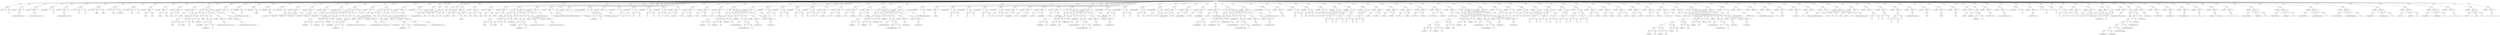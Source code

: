 digraph G {
  node0 [label="program"];
  node1 [label="dcl"];
  node0 -> node1;
  node2 [label="varDcl2"];
  node1 -> node2;
  node3 [label="puntos"];
  node2 -> node3;
  node4 [label=":="];
  node2 -> node4;
  node5 [label="expr"];
  node2 -> node5;
  node6 [label="0"];
  node5 -> node6;
  node7 [label="dcl"];
  node0 -> node7;
  node8 [label="stmt"];
  node7 -> node8;
  node9 [label="fmt.Println("];
  node8 -> node9;
  node10 [label="exprList"];
  node8 -> node10;
  node11 [label="expr"];
  node10 -> node11;
  node12 [label="\"=== Archivo de prueba básico ===\""];
  node11 -> node12;
  node13 [label=")"];
  node8 -> node13;
  node14 [label="dcl"];
  node0 -> node14;
  node15 [label="stmt"];
  node14 -> node15;
  node16 [label="fmt.Println("];
  node15 -> node16;
  node17 [label="exprList"];
  node15 -> node17;
  node18 [label="expr"];
  node17 -> node18;
  node19 [label="\"==== Declaración de variables ====\""];
  node18 -> node19;
  node20 [label=")"];
  node15 -> node20;
  node21 [label="dcl"];
  node0 -> node21;
  node22 [label="varDcl2"];
  node21 -> node22;
  node23 [label="puntosDeclaracion"];
  node22 -> node23;
  node24 [label=":="];
  node22 -> node24;
  node25 [label="expr"];
  node22 -> node25;
  node26 [label="0"];
  node25 -> node26;
  node27 [label="dcl"];
  node0 -> node27;
  node28 [label="stmt"];
  node27 -> node28;
  node29 [label="fmt.Println("];
  node28 -> node29;
  node30 [label="exprList"];
  node28 -> node30;
  node31 [label="expr"];
  node30 -> node31;
  node32 [label="\"Declaración explícita con tipo y valor\""];
  node31 -> node32;
  node33 [label=")"];
  node28 -> node33;
  node34 [label="dcl"];
  node0 -> node34;
  node35 [label="varDcl"];
  node34 -> node35;
  node36 [label="var"];
  node35 -> node36;
  node37 [label="entero"];
  node35 -> node37;
  node38 [label="type"];
  node35 -> node38;
  node39 [label="int"];
  node38 -> node39;
  node40 [label="="];
  node35 -> node40;
  node41 [label="expr"];
  node35 -> node41;
  node42 [label="42"];
  node41 -> node42;
  node43 [label="dcl"];
  node0 -> node43;
  node44 [label="varDcl"];
  node43 -> node44;
  node45 [label="var"];
  node44 -> node45;
  node46 [label="decimal"];
  node44 -> node46;
  node47 [label="type"];
  node44 -> node47;
  node48 [label="float64"];
  node47 -> node48;
  node49 [label="="];
  node44 -> node49;
  node50 [label="expr"];
  node44 -> node50;
  node51 [label="3.14159"];
  node50 -> node51;
  node52 [label="dcl"];
  node0 -> node52;
  node53 [label="varDcl"];
  node52 -> node53;
  node54 [label="var"];
  node53 -> node54;
  node55 [label="texto"];
  node53 -> node55;
  node56 [label="type"];
  node53 -> node56;
  node57 [label="string"];
  node56 -> node57;
  node58 [label="="];
  node53 -> node58;
  node59 [label="expr"];
  node53 -> node59;
  node60 [label="\"Hola, mundo!\""];
  node59 -> node60;
  node61 [label="dcl"];
  node0 -> node61;
  node62 [label="varDcl"];
  node61 -> node62;
  node63 [label="var"];
  node62 -> node63;
  node64 [label="booleano"];
  node62 -> node64;
  node65 [label="type"];
  node62 -> node65;
  node66 [label="bool"];
  node65 -> node66;
  node67 [label="="];
  node62 -> node67;
  node68 [label="expr"];
  node62 -> node68;
  node69 [label="true"];
  node68 -> node69;
  node70 [label="dcl"];
  node0 -> node70;
  node71 [label="stmt"];
  node70 -> node71;
  node72 [label="fmt.Println("];
  node71 -> node72;
  node73 [label="exprList"];
  node71 -> node73;
  node74 [label="expr"];
  node73 -> node74;
  node75 [label="\"entero:\""];
  node74 -> node75;
  node76 [label=","];
  node73 -> node76;
  node77 [label="expr"];
  node73 -> node77;
  node78 [label="entero"];
  node77 -> node78;
  node79 [label=")"];
  node71 -> node79;
  node80 [label="dcl"];
  node0 -> node80;
  node81 [label="stmt"];
  node80 -> node81;
  node82 [label="fmt.Println("];
  node81 -> node82;
  node83 [label="exprList"];
  node81 -> node83;
  node84 [label="expr"];
  node83 -> node84;
  node85 [label="\"decimal:\""];
  node84 -> node85;
  node86 [label=","];
  node83 -> node86;
  node87 [label="expr"];
  node83 -> node87;
  node88 [label="decimal"];
  node87 -> node88;
  node89 [label=")"];
  node81 -> node89;
  node90 [label="dcl"];
  node0 -> node90;
  node91 [label="stmt"];
  node90 -> node91;
  node92 [label="fmt.Println("];
  node91 -> node92;
  node93 [label="exprList"];
  node91 -> node93;
  node94 [label="expr"];
  node93 -> node94;
  node95 [label="\"texto:\""];
  node94 -> node95;
  node96 [label=","];
  node93 -> node96;
  node97 [label="expr"];
  node93 -> node97;
  node98 [label="texto"];
  node97 -> node98;
  node99 [label=")"];
  node91 -> node99;
  node100 [label="dcl"];
  node0 -> node100;
  node101 [label="stmt"];
  node100 -> node101;
  node102 [label="fmt.Println("];
  node101 -> node102;
  node103 [label="exprList"];
  node101 -> node103;
  node104 [label="expr"];
  node103 -> node104;
  node105 [label="\"booleano:\""];
  node104 -> node105;
  node106 [label=","];
  node103 -> node106;
  node107 [label="expr"];
  node103 -> node107;
  node108 [label="booleano"];
  node107 -> node108;
  node109 [label=")"];
  node101 -> node109;
  node110 [label="dcl"];
  node0 -> node110;
  node111 [label="stmt"];
  node110 -> node111;
  node112 [label="if"];
  node111 -> node112;
  node113 [label="expr"];
  node111 -> node113;
  node114 [label="expr"];
  node113 -> node114;
  node115 [label="expr"];
  node114 -> node115;
  node116 [label="expr"];
  node115 -> node116;
  node117 [label="expr"];
  node116 -> node117;
  node118 [label="entero"];
  node117 -> node118;
  node119 [label="=="];
  node116 -> node119;
  node120 [label="expr"];
  node116 -> node120;
  node121 [label="42"];
  node120 -> node121;
  node122 [label="&&"];
  node115 -> node122;
  node123 [label="expr"];
  node115 -> node123;
  node124 [label="expr"];
  node123 -> node124;
  node125 [label="decimal"];
  node124 -> node125;
  node126 [label=">"];
  node123 -> node126;
  node127 [label="expr"];
  node123 -> node127;
  node128 [label="3.0"];
  node127 -> node128;
  node129 [label="&&"];
  node114 -> node129;
  node130 [label="expr"];
  node114 -> node130;
  node131 [label="expr"];
  node130 -> node131;
  node132 [label="texto"];
  node131 -> node132;
  node133 [label="=="];
  node130 -> node133;
  node134 [label="expr"];
  node130 -> node134;
  node135 [label="\"Hola, mundo!\""];
  node134 -> node135;
  node136 [label="&&"];
  node113 -> node136;
  node137 [label="expr"];
  node113 -> node137;
  node138 [label="expr"];
  node137 -> node138;
  node139 [label="booleano"];
  node138 -> node139;
  node140 [label="=="];
  node137 -> node140;
  node141 [label="expr"];
  node137 -> node141;
  node142 [label="true"];
  node141 -> node142;
  node143 [label="stmt"];
  node111 -> node143;
  node144 [label="{"];
  node143 -> node144;
  node145 [label="dcl"];
  node143 -> node145;
  node146 [label="stmt"];
  node145 -> node146;
  node147 [label="expr"];
  node146 -> node147;
  node148 [label="expr"];
  node147 -> node148;
  node149 [label="puntosDeclaracion"];
  node148 -> node149;
  node150 [label="="];
  node147 -> node150;
  node151 [label="expr"];
  node147 -> node151;
  node152 [label="expr"];
  node151 -> node152;
  node153 [label="puntosDeclaracion"];
  node152 -> node153;
  node154 [label="+"];
  node151 -> node154;
  node155 [label="expr"];
  node151 -> node155;
  node156 [label="1"];
  node155 -> node156;
  node157 [label="dcl"];
  node143 -> node157;
  node158 [label="stmt"];
  node157 -> node158;
  node159 [label="fmt.Println("];
  node158 -> node159;
  node160 [label="exprList"];
  node158 -> node160;
  node161 [label="expr"];
  node160 -> node161;
  node162 [label="\"OK Declaración explícita con tipo y valor: correcto\""];
  node161 -> node162;
  node163 [label=")"];
  node158 -> node163;
  node164 [label="}"];
  node143 -> node164;
  node165 [label="else"];
  node111 -> node165;
  node166 [label="stmt"];
  node111 -> node166;
  node167 [label="{"];
  node166 -> node167;
  node168 [label="dcl"];
  node166 -> node168;
  node169 [label="stmt"];
  node168 -> node169;
  node170 [label="fmt.Println("];
  node169 -> node170;
  node171 [label="exprList"];
  node169 -> node171;
  node172 [label="expr"];
  node171 -> node172;
  node173 [label="\"X Declaración explícita con tipo y valor: incorrecto\""];
  node172 -> node173;
  node174 [label=")"];
  node169 -> node174;
  node175 [label="}"];
  node166 -> node175;
  node176 [label="dcl"];
  node0 -> node176;
  node177 [label="stmt"];
  node176 -> node177;
  node178 [label="fmt.Println("];
  node177 -> node178;
  node179 [label="exprList"];
  node177 -> node179;
  node180 [label="expr"];
  node179 -> node180;
  node181 [label="\"\\nDeclaración explícita con tipo y sin valor\""];
  node180 -> node181;
  node182 [label=")"];
  node177 -> node182;
  node183 [label="dcl"];
  node0 -> node183;
  node184 [label="varDcl"];
  node183 -> node184;
  node185 [label="var"];
  node184 -> node185;
  node186 [label="enteroSinValor"];
  node184 -> node186;
  node187 [label="type"];
  node184 -> node187;
  node188 [label="int"];
  node187 -> node188;
  node189 [label="dcl"];
  node0 -> node189;
  node190 [label="varDcl"];
  node189 -> node190;
  node191 [label="var"];
  node190 -> node191;
  node192 [label="decimalSinValor"];
  node190 -> node192;
  node193 [label="type"];
  node190 -> node193;
  node194 [label="float64"];
  node193 -> node194;
  node195 [label="dcl"];
  node0 -> node195;
  node196 [label="varDcl"];
  node195 -> node196;
  node197 [label="var"];
  node196 -> node197;
  node198 [label="textoSinValor"];
  node196 -> node198;
  node199 [label="type"];
  node196 -> node199;
  node200 [label="string"];
  node199 -> node200;
  node201 [label="dcl"];
  node0 -> node201;
  node202 [label="varDcl"];
  node201 -> node202;
  node203 [label="var"];
  node202 -> node203;
  node204 [label="booleanoSinValor"];
  node202 -> node204;
  node205 [label="type"];
  node202 -> node205;
  node206 [label="bool"];
  node205 -> node206;
  node207 [label="dcl"];
  node0 -> node207;
  node208 [label="stmt"];
  node207 -> node208;
  node209 [label="fmt.Println("];
  node208 -> node209;
  node210 [label="exprList"];
  node208 -> node210;
  node211 [label="expr"];
  node210 -> node211;
  node212 [label="\"enteroSinValor:\""];
  node211 -> node212;
  node213 [label=","];
  node210 -> node213;
  node214 [label="expr"];
  node210 -> node214;
  node215 [label="enteroSinValor"];
  node214 -> node215;
  node216 [label=")"];
  node208 -> node216;
  node217 [label="dcl"];
  node0 -> node217;
  node218 [label="stmt"];
  node217 -> node218;
  node219 [label="fmt.Println("];
  node218 -> node219;
  node220 [label="exprList"];
  node218 -> node220;
  node221 [label="expr"];
  node220 -> node221;
  node222 [label="\"decimalSinValor:\""];
  node221 -> node222;
  node223 [label=","];
  node220 -> node223;
  node224 [label="expr"];
  node220 -> node224;
  node225 [label="decimalSinValor"];
  node224 -> node225;
  node226 [label=")"];
  node218 -> node226;
  node227 [label="dcl"];
  node0 -> node227;
  node228 [label="stmt"];
  node227 -> node228;
  node229 [label="fmt.Println("];
  node228 -> node229;
  node230 [label="exprList"];
  node228 -> node230;
  node231 [label="expr"];
  node230 -> node231;
  node232 [label="\"textoSinValor:\""];
  node231 -> node232;
  node233 [label=","];
  node230 -> node233;
  node234 [label="expr"];
  node230 -> node234;
  node235 [label="textoSinValor"];
  node234 -> node235;
  node236 [label=")"];
  node228 -> node236;
  node237 [label="dcl"];
  node0 -> node237;
  node238 [label="stmt"];
  node237 -> node238;
  node239 [label="fmt.Println("];
  node238 -> node239;
  node240 [label="exprList"];
  node238 -> node240;
  node241 [label="expr"];
  node240 -> node241;
  node242 [label="\"booleanoSinValor:\""];
  node241 -> node242;
  node243 [label=","];
  node240 -> node243;
  node244 [label="expr"];
  node240 -> node244;
  node245 [label="booleanoSinValor"];
  node244 -> node245;
  node246 [label=")"];
  node238 -> node246;
  node247 [label="dcl"];
  node0 -> node247;
  node248 [label="stmt"];
  node247 -> node248;
  node249 [label="if"];
  node248 -> node249;
  node250 [label="expr"];
  node248 -> node250;
  node251 [label="expr"];
  node250 -> node251;
  node252 [label="expr"];
  node251 -> node252;
  node253 [label="expr"];
  node252 -> node253;
  node254 [label="expr"];
  node253 -> node254;
  node255 [label="enteroSinValor"];
  node254 -> node255;
  node256 [label="=="];
  node253 -> node256;
  node257 [label="expr"];
  node253 -> node257;
  node258 [label="0"];
  node257 -> node258;
  node259 [label="&&"];
  node252 -> node259;
  node260 [label="expr"];
  node252 -> node260;
  node261 [label="expr"];
  node260 -> node261;
  node262 [label="decimalSinValor"];
  node261 -> node262;
  node263 [label="=="];
  node260 -> node263;
  node264 [label="expr"];
  node260 -> node264;
  node265 [label="0.0"];
  node264 -> node265;
  node266 [label="&&"];
  node251 -> node266;
  node267 [label="expr"];
  node251 -> node267;
  node268 [label="expr"];
  node267 -> node268;
  node269 [label="textoSinValor"];
  node268 -> node269;
  node270 [label="=="];
  node267 -> node270;
  node271 [label="expr"];
  node267 -> node271;
  node272 [label="\"\""];
  node271 -> node272;
  node273 [label="&&"];
  node250 -> node273;
  node274 [label="expr"];
  node250 -> node274;
  node275 [label="expr"];
  node274 -> node275;
  node276 [label="booleanoSinValor"];
  node275 -> node276;
  node277 [label="=="];
  node274 -> node277;
  node278 [label="expr"];
  node274 -> node278;
  node279 [label="false"];
  node278 -> node279;
  node280 [label="stmt"];
  node248 -> node280;
  node281 [label="{"];
  node280 -> node281;
  node282 [label="dcl"];
  node280 -> node282;
  node283 [label="stmt"];
  node282 -> node283;
  node284 [label="expr"];
  node283 -> node284;
  node285 [label="expr"];
  node284 -> node285;
  node286 [label="puntosDeclaracion"];
  node285 -> node286;
  node287 [label="="];
  node284 -> node287;
  node288 [label="expr"];
  node284 -> node288;
  node289 [label="expr"];
  node288 -> node289;
  node290 [label="puntosDeclaracion"];
  node289 -> node290;
  node291 [label="+"];
  node288 -> node291;
  node292 [label="expr"];
  node288 -> node292;
  node293 [label="1"];
  node292 -> node293;
  node294 [label="dcl"];
  node280 -> node294;
  node295 [label="stmt"];
  node294 -> node295;
  node296 [label="fmt.Println("];
  node295 -> node296;
  node297 [label="exprList"];
  node295 -> node297;
  node298 [label="expr"];
  node297 -> node298;
  node299 [label="\"OK Declaración explícita con tipo y sin valor: correcto\""];
  node298 -> node299;
  node300 [label=")"];
  node295 -> node300;
  node301 [label="}"];
  node280 -> node301;
  node302 [label="else"];
  node248 -> node302;
  node303 [label="stmt"];
  node248 -> node303;
  node304 [label="{"];
  node303 -> node304;
  node305 [label="dcl"];
  node303 -> node305;
  node306 [label="stmt"];
  node305 -> node306;
  node307 [label="fmt.Println("];
  node306 -> node307;
  node308 [label="exprList"];
  node306 -> node308;
  node309 [label="expr"];
  node308 -> node309;
  node310 [label="\"X Declaración explícita con tipo y sin valor: incorrecto\""];
  node309 -> node310;
  node311 [label=")"];
  node306 -> node311;
  node312 [label="}"];
  node303 -> node312;
  node313 [label="dcl"];
  node0 -> node313;
  node314 [label="stmt"];
  node313 -> node314;
  node315 [label="fmt.Println("];
  node314 -> node315;
  node316 [label="exprList"];
  node314 -> node316;
  node317 [label="expr"];
  node316 -> node317;
  node318 [label="\"\\nErrores de redeclaración\""];
  node317 -> node318;
  node319 [label=")"];
  node314 -> node319;
  node320 [label="dcl"];
  node0 -> node320;
  node321 [label="stmt"];
  node320 -> node321;
  node322 [label="if"];
  node321 -> node322;
  node323 [label="expr"];
  node321 -> node323;
  node324 [label="expr"];
  node323 -> node324;
  node325 [label="entero"];
  node324 -> node325;
  node326 [label="=="];
  node323 -> node326;
  node327 [label="expr"];
  node323 -> node327;
  node328 [label="100"];
  node327 -> node328;
  node329 [label="stmt"];
  node321 -> node329;
  node330 [label="{"];
  node329 -> node330;
  node331 [label="dcl"];
  node329 -> node331;
  node332 [label="stmt"];
  node331 -> node332;
  node333 [label="expr"];
  node332 -> node333;
  node334 [label="expr"];
  node333 -> node334;
  node335 [label="puntosDeclaracion"];
  node334 -> node335;
  node336 [label="="];
  node333 -> node336;
  node337 [label="expr"];
  node333 -> node337;
  node338 [label="expr"];
  node337 -> node338;
  node339 [label="puntosDeclaracion"];
  node338 -> node339;
  node340 [label="-"];
  node337 -> node340;
  node341 [label="expr"];
  node337 -> node341;
  node342 [label="1"];
  node341 -> node342;
  node343 [label="dcl"];
  node329 -> node343;
  node344 [label="stmt"];
  node343 -> node344;
  node345 [label="fmt.Println("];
  node344 -> node345;
  node346 [label="exprList"];
  node344 -> node346;
  node347 [label="expr"];
  node346 -> node347;
  node348 [label="\"X Errores de redeclaración: incorrecto\""];
  node347 -> node348;
  node349 [label=")"];
  node344 -> node349;
  node350 [label="}"];
  node329 -> node350;
  node351 [label="else"];
  node321 -> node351;
  node352 [label="stmt"];
  node321 -> node352;
  node353 [label="{"];
  node352 -> node353;
  node354 [label="dcl"];
  node352 -> node354;
  node355 [label="stmt"];
  node354 -> node355;
  node356 [label="fmt.Println("];
  node355 -> node356;
  node357 [label="exprList"];
  node355 -> node357;
  node358 [label="expr"];
  node357 -> node358;
  node359 [label="\"OK Errores de redeclaración: correcto\""];
  node358 -> node359;
  node360 [label=")"];
  node355 -> node360;
  node361 [label="}"];
  node352 -> node361;
  node362 [label="dcl"];
  node0 -> node362;
  node363 [label="stmt"];
  node362 -> node363;
  node364 [label="fmt.Println("];
  node363 -> node364;
  node365 [label="exprList"];
  node363 -> node365;
  node366 [label="expr"];
  node365 -> node366;
  node367 [label="\"\\n==== Asignación de variables ====\""];
  node366 -> node367;
  node368 [label=")"];
  node363 -> node368;
  node369 [label="dcl"];
  node0 -> node369;
  node370 [label="varDcl2"];
  node369 -> node370;
  node371 [label="puntosAsignacion"];
  node370 -> node371;
  node372 [label=":="];
  node370 -> node372;
  node373 [label="expr"];
  node370 -> node373;
  node374 [label="0"];
  node373 -> node374;
  node375 [label="dcl"];
  node0 -> node375;
  node376 [label="stmt"];
  node375 -> node376;
  node377 [label="fmt.Println("];
  node376 -> node377;
  node378 [label="exprList"];
  node376 -> node378;
  node379 [label="expr"];
  node378 -> node379;
  node380 [label="\"Asignación con tipo correcto\""];
  node379 -> node380;
  node381 [label=")"];
  node376 -> node381;
  node382 [label="dcl"];
  node0 -> node382;
  node383 [label="stmt"];
  node382 -> node383;
  node384 [label="expr"];
  node383 -> node384;
  node385 [label="expr"];
  node384 -> node385;
  node386 [label="entero"];
  node385 -> node386;
  node387 [label="="];
  node384 -> node387;
  node388 [label="expr"];
  node384 -> node388;
  node389 [label="99"];
  node388 -> node389;
  node390 [label="dcl"];
  node0 -> node390;
  node391 [label="stmt"];
  node390 -> node391;
  node392 [label="expr"];
  node391 -> node392;
  node393 [label="expr"];
  node392 -> node393;
  node394 [label="decimal"];
  node393 -> node394;
  node395 [label="="];
  node392 -> node395;
  node396 [label="expr"];
  node392 -> node396;
  node397 [label="9.9"];
  node396 -> node397;
  node398 [label="dcl"];
  node0 -> node398;
  node399 [label="stmt"];
  node398 -> node399;
  node400 [label="expr"];
  node399 -> node400;
  node401 [label="expr"];
  node400 -> node401;
  node402 [label="texto"];
  node401 -> node402;
  node403 [label="="];
  node400 -> node403;
  node404 [label="expr"];
  node400 -> node404;
  node405 [label="\"Texto modificado\""];
  node404 -> node405;
  node406 [label="dcl"];
  node0 -> node406;
  node407 [label="stmt"];
  node406 -> node407;
  node408 [label="expr"];
  node407 -> node408;
  node409 [label="expr"];
  node408 -> node409;
  node410 [label="booleano"];
  node409 -> node410;
  node411 [label="="];
  node408 -> node411;
  node412 [label="expr"];
  node408 -> node412;
  node413 [label="!"];
  node412 -> node413;
  node414 [label="expr"];
  node412 -> node414;
  node415 [label="booleano"];
  node414 -> node415;
  node416 [label="dcl"];
  node0 -> node416;
  node417 [label="stmt"];
  node416 -> node417;
  node418 [label="fmt.Println("];
  node417 -> node418;
  node419 [label="exprList"];
  node417 -> node419;
  node420 [label="expr"];
  node419 -> node420;
  node421 [label="\"entero:\""];
  node420 -> node421;
  node422 [label=","];
  node419 -> node422;
  node423 [label="expr"];
  node419 -> node423;
  node424 [label="entero"];
  node423 -> node424;
  node425 [label=")"];
  node417 -> node425;
  node426 [label="dcl"];
  node0 -> node426;
  node427 [label="stmt"];
  node426 -> node427;
  node428 [label="fmt.Println("];
  node427 -> node428;
  node429 [label="exprList"];
  node427 -> node429;
  node430 [label="expr"];
  node429 -> node430;
  node431 [label="\"decimal:\""];
  node430 -> node431;
  node432 [label=","];
  node429 -> node432;
  node433 [label="expr"];
  node429 -> node433;
  node434 [label="decimal"];
  node433 -> node434;
  node435 [label=")"];
  node427 -> node435;
  node436 [label="dcl"];
  node0 -> node436;
  node437 [label="stmt"];
  node436 -> node437;
  node438 [label="fmt.Println("];
  node437 -> node438;
  node439 [label="exprList"];
  node437 -> node439;
  node440 [label="expr"];
  node439 -> node440;
  node441 [label="\"texto:\""];
  node440 -> node441;
  node442 [label=","];
  node439 -> node442;
  node443 [label="expr"];
  node439 -> node443;
  node444 [label="texto"];
  node443 -> node444;
  node445 [label=")"];
  node437 -> node445;
  node446 [label="dcl"];
  node0 -> node446;
  node447 [label="stmt"];
  node446 -> node447;
  node448 [label="fmt.Println("];
  node447 -> node448;
  node449 [label="exprList"];
  node447 -> node449;
  node450 [label="expr"];
  node449 -> node450;
  node451 [label="\"booleano:\""];
  node450 -> node451;
  node452 [label=","];
  node449 -> node452;
  node453 [label="expr"];
  node449 -> node453;
  node454 [label="booleano"];
  node453 -> node454;
  node455 [label=")"];
  node447 -> node455;
  node456 [label="dcl"];
  node0 -> node456;
  node457 [label="stmt"];
  node456 -> node457;
  node458 [label="if"];
  node457 -> node458;
  node459 [label="expr"];
  node457 -> node459;
  node460 [label="expr"];
  node459 -> node460;
  node461 [label="expr"];
  node460 -> node461;
  node462 [label="expr"];
  node461 -> node462;
  node463 [label="expr"];
  node462 -> node463;
  node464 [label="entero"];
  node463 -> node464;
  node465 [label="=="];
  node462 -> node465;
  node466 [label="expr"];
  node462 -> node466;
  node467 [label="99"];
  node466 -> node467;
  node468 [label="&&"];
  node461 -> node468;
  node469 [label="expr"];
  node461 -> node469;
  node470 [label="expr"];
  node469 -> node470;
  node471 [label="decimal"];
  node470 -> node471;
  node472 [label="=="];
  node469 -> node472;
  node473 [label="expr"];
  node469 -> node473;
  node474 [label="9.9"];
  node473 -> node474;
  node475 [label="&&"];
  node460 -> node475;
  node476 [label="expr"];
  node460 -> node476;
  node477 [label="expr"];
  node476 -> node477;
  node478 [label="texto"];
  node477 -> node478;
  node479 [label="=="];
  node476 -> node479;
  node480 [label="expr"];
  node476 -> node480;
  node481 [label="\"Texto modificado\""];
  node480 -> node481;
  node482 [label="&&"];
  node459 -> node482;
  node483 [label="expr"];
  node459 -> node483;
  node484 [label="expr"];
  node483 -> node484;
  node485 [label="booleano"];
  node484 -> node485;
  node486 [label="=="];
  node483 -> node486;
  node487 [label="expr"];
  node483 -> node487;
  node488 [label="false"];
  node487 -> node488;
  node489 [label="stmt"];
  node457 -> node489;
  node490 [label="{"];
  node489 -> node490;
  node491 [label="dcl"];
  node489 -> node491;
  node492 [label="stmt"];
  node491 -> node492;
  node493 [label="expr"];
  node492 -> node493;
  node494 [label="expr"];
  node493 -> node494;
  node495 [label="puntosAsignacion"];
  node494 -> node495;
  node496 [label="="];
  node493 -> node496;
  node497 [label="expr"];
  node493 -> node497;
  node498 [label="expr"];
  node497 -> node498;
  node499 [label="puntosAsignacion"];
  node498 -> node499;
  node500 [label="+"];
  node497 -> node500;
  node501 [label="expr"];
  node497 -> node501;
  node502 [label="1"];
  node501 -> node502;
  node503 [label="dcl"];
  node489 -> node503;
  node504 [label="stmt"];
  node503 -> node504;
  node505 [label="fmt.Println("];
  node504 -> node505;
  node506 [label="exprList"];
  node504 -> node506;
  node507 [label="expr"];
  node506 -> node507;
  node508 [label="\"OK Asignación con tipo correcto: correcto\""];
  node507 -> node508;
  node509 [label=")"];
  node504 -> node509;
  node510 [label="}"];
  node489 -> node510;
  node511 [label="else"];
  node457 -> node511;
  node512 [label="stmt"];
  node457 -> node512;
  node513 [label="{"];
  node512 -> node513;
  node514 [label="dcl"];
  node512 -> node514;
  node515 [label="stmt"];
  node514 -> node515;
  node516 [label="fmt.Println("];
  node515 -> node516;
  node517 [label="exprList"];
  node515 -> node517;
  node518 [label="expr"];
  node517 -> node518;
  node519 [label="\"X Asignación con tipo correcto: incorrecto\""];
  node518 -> node519;
  node520 [label=")"];
  node515 -> node520;
  node521 [label="}"];
  node512 -> node521;
  node522 [label="dcl"];
  node0 -> node522;
  node523 [label="stmt"];
  node522 -> node523;
  node524 [label="fmt.Println("];
  node523 -> node524;
  node525 [label="exprList"];
  node523 -> node525;
  node526 [label="expr"];
  node525 -> node526;
  node527 [label="\"\\nAsignación con tipo incorrecto\""];
  node526 -> node527;
  node528 [label=")"];
  node523 -> node528;
  node529 [label="dcl"];
  node0 -> node529;
  node530 [label="stmt"];
  node529 -> node530;
  node531 [label="fmt.Println("];
  node530 -> node531;
  node532 [label="exprList"];
  node530 -> node532;
  node533 [label="expr"];
  node532 -> node533;
  node534 [label="\"OK Asignación con tipo incorrecto: Se detectaron errores de tipo correctamente\""];
  node533 -> node534;
  node535 [label=")"];
  node530 -> node535;
  node536 [label="dcl"];
  node0 -> node536;
  node537 [label="stmt"];
  node536 -> node537;
  node538 [label="expr"];
  node537 -> node538;
  node539 [label="expr"];
  node538 -> node539;
  node540 [label="puntosAsignacion"];
  node539 -> node540;
  node541 [label="="];
  node538 -> node541;
  node542 [label="expr"];
  node538 -> node542;
  node543 [label="expr"];
  node542 -> node543;
  node544 [label="puntosAsignacion"];
  node543 -> node544;
  node545 [label="+"];
  node542 -> node545;
  node546 [label="expr"];
  node542 -> node546;
  node547 [label="1"];
  node546 -> node547;
  node548 [label="dcl"];
  node0 -> node548;
  node549 [label="stmt"];
  node548 -> node549;
  node550 [label="fmt.Println("];
  node549 -> node550;
  node551 [label="exprList"];
  node549 -> node551;
  node552 [label="expr"];
  node551 -> node552;
  node553 [label="\"\\n==== Operaciones Aritméticas ====\""];
  node552 -> node553;
  node554 [label=")"];
  node549 -> node554;
  node555 [label="dcl"];
  node0 -> node555;
  node556 [label="varDcl2"];
  node555 -> node556;
  node557 [label="puntosOperacionesAritmeticas"];
  node556 -> node557;
  node558 [label=":="];
  node556 -> node558;
  node559 [label="expr"];
  node556 -> node559;
  node560 [label="0"];
  node559 -> node560;
  node561 [label="dcl"];
  node0 -> node561;
  node562 [label="stmt"];
  node561 -> node562;
  node563 [label="fmt.Println("];
  node562 -> node563;
  node564 [label="exprList"];
  node562 -> node564;
  node565 [label="expr"];
  node564 -> node565;
  node566 [label="\"Suma\""];
  node565 -> node566;
  node567 [label=")"];
  node562 -> node567;
  node568 [label="dcl"];
  node0 -> node568;
  node569 [label="varDcl2"];
  node568 -> node569;
  node570 [label="resultadoSuma1"];
  node569 -> node570;
  node571 [label=":="];
  node569 -> node571;
  node572 [label="expr"];
  node569 -> node572;
  node573 [label="expr"];
  node572 -> node573;
  node574 [label="10"];
  node573 -> node574;
  node575 [label="+"];
  node572 -> node575;
  node576 [label="expr"];
  node572 -> node576;
  node577 [label="5"];
  node576 -> node577;
  node578 [label="dcl"];
  node0 -> node578;
  node579 [label="varDcl2"];
  node578 -> node579;
  node580 [label="resultadoSuma2"];
  node579 -> node580;
  node581 [label=":="];
  node579 -> node581;
  node582 [label="expr"];
  node579 -> node582;
  node583 [label="expr"];
  node582 -> node583;
  node584 [label="10.5"];
  node583 -> node584;
  node585 [label="+"];
  node582 -> node585;
  node586 [label="expr"];
  node582 -> node586;
  node587 [label="5.5"];
  node586 -> node587;
  node588 [label="dcl"];
  node0 -> node588;
  node589 [label="varDcl2"];
  node588 -> node589;
  node590 [label="resultadoSuma3"];
  node589 -> node590;
  node591 [label=":="];
  node589 -> node591;
  node592 [label="expr"];
  node589 -> node592;
  node593 [label="expr"];
  node592 -> node593;
  node594 [label="10"];
  node593 -> node594;
  node595 [label="+"];
  node592 -> node595;
  node596 [label="expr"];
  node592 -> node596;
  node597 [label="5.5"];
  node596 -> node597;
  node598 [label="dcl"];
  node0 -> node598;
  node599 [label="varDcl2"];
  node598 -> node599;
  node600 [label="resultadoSuma4"];
  node599 -> node600;
  node601 [label=":="];
  node599 -> node601;
  node602 [label="expr"];
  node599 -> node602;
  node603 [label="expr"];
  node602 -> node603;
  node604 [label="10.5"];
  node603 -> node604;
  node605 [label="+"];
  node602 -> node605;
  node606 [label="expr"];
  node602 -> node606;
  node607 [label="5"];
  node606 -> node607;
  node608 [label="dcl"];
  node0 -> node608;
  node609 [label="stmt"];
  node608 -> node609;
  node610 [label="fmt.Println("];
  node609 -> node610;
  node611 [label="exprList"];
  node609 -> node611;
  node612 [label="expr"];
  node611 -> node612;
  node613 [label="\"10 + 5 =\""];
  node612 -> node613;
  node614 [label=","];
  node611 -> node614;
  node615 [label="expr"];
  node611 -> node615;
  node616 [label="resultadoSuma1"];
  node615 -> node616;
  node617 [label=")"];
  node609 -> node617;
  node618 [label="dcl"];
  node0 -> node618;
  node619 [label="stmt"];
  node618 -> node619;
  node620 [label="fmt.Println("];
  node619 -> node620;
  node621 [label="exprList"];
  node619 -> node621;
  node622 [label="expr"];
  node621 -> node622;
  node623 [label="\"10.5 + 5.5 =\""];
  node622 -> node623;
  node624 [label=","];
  node621 -> node624;
  node625 [label="expr"];
  node621 -> node625;
  node626 [label="resultadoSuma2"];
  node625 -> node626;
  node627 [label=")"];
  node619 -> node627;
  node628 [label="dcl"];
  node0 -> node628;
  node629 [label="stmt"];
  node628 -> node629;
  node630 [label="fmt.Println("];
  node629 -> node630;
  node631 [label="exprList"];
  node629 -> node631;
  node632 [label="expr"];
  node631 -> node632;
  node633 [label="\"10 + 5.5 =\""];
  node632 -> node633;
  node634 [label=","];
  node631 -> node634;
  node635 [label="expr"];
  node631 -> node635;
  node636 [label="resultadoSuma3"];
  node635 -> node636;
  node637 [label=")"];
  node629 -> node637;
  node638 [label="dcl"];
  node0 -> node638;
  node639 [label="stmt"];
  node638 -> node639;
  node640 [label="fmt.Println("];
  node639 -> node640;
  node641 [label="exprList"];
  node639 -> node641;
  node642 [label="expr"];
  node641 -> node642;
  node643 [label="\"10.5 + 5 =\""];
  node642 -> node643;
  node644 [label=","];
  node641 -> node644;
  node645 [label="expr"];
  node641 -> node645;
  node646 [label="resultadoSuma4"];
  node645 -> node646;
  node647 [label=")"];
  node639 -> node647;
  node648 [label="dcl"];
  node0 -> node648;
  node649 [label="stmt"];
  node648 -> node649;
  node650 [label="if"];
  node649 -> node650;
  node651 [label="expr"];
  node649 -> node651;
  node652 [label="expr"];
  node651 -> node652;
  node653 [label="expr"];
  node652 -> node653;
  node654 [label="expr"];
  node653 -> node654;
  node655 [label="expr"];
  node654 -> node655;
  node656 [label="resultadoSuma1"];
  node655 -> node656;
  node657 [label="=="];
  node654 -> node657;
  node658 [label="expr"];
  node654 -> node658;
  node659 [label="15"];
  node658 -> node659;
  node660 [label="&&"];
  node653 -> node660;
  node661 [label="expr"];
  node653 -> node661;
  node662 [label="expr"];
  node661 -> node662;
  node663 [label="resultadoSuma2"];
  node662 -> node663;
  node664 [label="=="];
  node661 -> node664;
  node665 [label="expr"];
  node661 -> node665;
  node666 [label="16.0"];
  node665 -> node666;
  node667 [label="&&"];
  node652 -> node667;
  node668 [label="expr"];
  node652 -> node668;
  node669 [label="expr"];
  node668 -> node669;
  node670 [label="resultadoSuma3"];
  node669 -> node670;
  node671 [label="=="];
  node668 -> node671;
  node672 [label="expr"];
  node668 -> node672;
  node673 [label="15.5"];
  node672 -> node673;
  node674 [label="&&"];
  node651 -> node674;
  node675 [label="expr"];
  node651 -> node675;
  node676 [label="expr"];
  node675 -> node676;
  node677 [label="resultadoSuma4"];
  node676 -> node677;
  node678 [label="=="];
  node675 -> node678;
  node679 [label="expr"];
  node675 -> node679;
  node680 [label="15.5"];
  node679 -> node680;
  node681 [label="stmt"];
  node649 -> node681;
  node682 [label="{"];
  node681 -> node682;
  node683 [label="dcl"];
  node681 -> node683;
  node684 [label="stmt"];
  node683 -> node684;
  node685 [label="expr"];
  node684 -> node685;
  node686 [label="expr"];
  node685 -> node686;
  node687 [label="puntosOperacionesAritmeticas"];
  node686 -> node687;
  node688 [label="="];
  node685 -> node688;
  node689 [label="expr"];
  node685 -> node689;
  node690 [label="expr"];
  node689 -> node690;
  node691 [label="puntosOperacionesAritmeticas"];
  node690 -> node691;
  node692 [label="+"];
  node689 -> node692;
  node693 [label="expr"];
  node689 -> node693;
  node694 [label="1"];
  node693 -> node694;
  node695 [label="dcl"];
  node681 -> node695;
  node696 [label="stmt"];
  node695 -> node696;
  node697 [label="fmt.Println("];
  node696 -> node697;
  node698 [label="exprList"];
  node696 -> node698;
  node699 [label="expr"];
  node698 -> node699;
  node700 [label="\"OK Suma: correcto\""];
  node699 -> node700;
  node701 [label=")"];
  node696 -> node701;
  node702 [label="}"];
  node681 -> node702;
  node703 [label="else"];
  node649 -> node703;
  node704 [label="stmt"];
  node649 -> node704;
  node705 [label="{"];
  node704 -> node705;
  node706 [label="dcl"];
  node704 -> node706;
  node707 [label="stmt"];
  node706 -> node707;
  node708 [label="fmt.Println("];
  node707 -> node708;
  node709 [label="exprList"];
  node707 -> node709;
  node710 [label="expr"];
  node709 -> node710;
  node711 [label="\"X Suma: incorrecto\""];
  node710 -> node711;
  node712 [label=")"];
  node707 -> node712;
  node713 [label="}"];
  node704 -> node713;
  node714 [label="dcl"];
  node0 -> node714;
  node715 [label="stmt"];
  node714 -> node715;
  node716 [label="fmt.Println("];
  node715 -> node716;
  node717 [label="exprList"];
  node715 -> node717;
  node718 [label="expr"];
  node717 -> node718;
  node719 [label="\"\\nResta\""];
  node718 -> node719;
  node720 [label=")"];
  node715 -> node720;
  node721 [label="dcl"];
  node0 -> node721;
  node722 [label="varDcl2"];
  node721 -> node722;
  node723 [label="resultadoResta1"];
  node722 -> node723;
  node724 [label=":="];
  node722 -> node724;
  node725 [label="expr"];
  node722 -> node725;
  node726 [label="expr"];
  node725 -> node726;
  node727 [label="10"];
  node726 -> node727;
  node728 [label="-"];
  node725 -> node728;
  node729 [label="expr"];
  node725 -> node729;
  node730 [label="5"];
  node729 -> node730;
  node731 [label="dcl"];
  node0 -> node731;
  node732 [label="varDcl2"];
  node731 -> node732;
  node733 [label="resultadoResta2"];
  node732 -> node733;
  node734 [label=":="];
  node732 -> node734;
  node735 [label="expr"];
  node732 -> node735;
  node736 [label="expr"];
  node735 -> node736;
  node737 [label="10.5"];
  node736 -> node737;
  node738 [label="-"];
  node735 -> node738;
  node739 [label="expr"];
  node735 -> node739;
  node740 [label="5.5"];
  node739 -> node740;
  node741 [label="dcl"];
  node0 -> node741;
  node742 [label="varDcl2"];
  node741 -> node742;
  node743 [label="resultadoResta3"];
  node742 -> node743;
  node744 [label=":="];
  node742 -> node744;
  node745 [label="expr"];
  node742 -> node745;
  node746 [label="expr"];
  node745 -> node746;
  node747 [label="10"];
  node746 -> node747;
  node748 [label="-"];
  node745 -> node748;
  node749 [label="expr"];
  node745 -> node749;
  node750 [label="5.5"];
  node749 -> node750;
  node751 [label="dcl"];
  node0 -> node751;
  node752 [label="varDcl2"];
  node751 -> node752;
  node753 [label="resultadoResta4"];
  node752 -> node753;
  node754 [label=":="];
  node752 -> node754;
  node755 [label="expr"];
  node752 -> node755;
  node756 [label="expr"];
  node755 -> node756;
  node757 [label="10.5"];
  node756 -> node757;
  node758 [label="-"];
  node755 -> node758;
  node759 [label="expr"];
  node755 -> node759;
  node760 [label="5"];
  node759 -> node760;
  node761 [label="dcl"];
  node0 -> node761;
  node762 [label="stmt"];
  node761 -> node762;
  node763 [label="fmt.Println("];
  node762 -> node763;
  node764 [label="exprList"];
  node762 -> node764;
  node765 [label="expr"];
  node764 -> node765;
  node766 [label="\"10 - 5 =\""];
  node765 -> node766;
  node767 [label=","];
  node764 -> node767;
  node768 [label="expr"];
  node764 -> node768;
  node769 [label="resultadoResta1"];
  node768 -> node769;
  node770 [label=")"];
  node762 -> node770;
  node771 [label="dcl"];
  node0 -> node771;
  node772 [label="stmt"];
  node771 -> node772;
  node773 [label="fmt.Println("];
  node772 -> node773;
  node774 [label="exprList"];
  node772 -> node774;
  node775 [label="expr"];
  node774 -> node775;
  node776 [label="\"10.5 - 5.5 =\""];
  node775 -> node776;
  node777 [label=","];
  node774 -> node777;
  node778 [label="expr"];
  node774 -> node778;
  node779 [label="resultadoResta2"];
  node778 -> node779;
  node780 [label=")"];
  node772 -> node780;
  node781 [label="dcl"];
  node0 -> node781;
  node782 [label="stmt"];
  node781 -> node782;
  node783 [label="fmt.Println("];
  node782 -> node783;
  node784 [label="exprList"];
  node782 -> node784;
  node785 [label="expr"];
  node784 -> node785;
  node786 [label="\"10 - 5.5 =\""];
  node785 -> node786;
  node787 [label=","];
  node784 -> node787;
  node788 [label="expr"];
  node784 -> node788;
  node789 [label="resultadoResta3"];
  node788 -> node789;
  node790 [label=")"];
  node782 -> node790;
  node791 [label="dcl"];
  node0 -> node791;
  node792 [label="stmt"];
  node791 -> node792;
  node793 [label="fmt.Println("];
  node792 -> node793;
  node794 [label="exprList"];
  node792 -> node794;
  node795 [label="expr"];
  node794 -> node795;
  node796 [label="\"10.5 - 5 =\""];
  node795 -> node796;
  node797 [label=","];
  node794 -> node797;
  node798 [label="expr"];
  node794 -> node798;
  node799 [label="resultadoResta4"];
  node798 -> node799;
  node800 [label=")"];
  node792 -> node800;
  node801 [label="dcl"];
  node0 -> node801;
  node802 [label="stmt"];
  node801 -> node802;
  node803 [label="if"];
  node802 -> node803;
  node804 [label="expr"];
  node802 -> node804;
  node805 [label="expr"];
  node804 -> node805;
  node806 [label="expr"];
  node805 -> node806;
  node807 [label="expr"];
  node806 -> node807;
  node808 [label="expr"];
  node807 -> node808;
  node809 [label="resultadoResta1"];
  node808 -> node809;
  node810 [label="=="];
  node807 -> node810;
  node811 [label="expr"];
  node807 -> node811;
  node812 [label="5"];
  node811 -> node812;
  node813 [label="&&"];
  node806 -> node813;
  node814 [label="expr"];
  node806 -> node814;
  node815 [label="expr"];
  node814 -> node815;
  node816 [label="resultadoResta2"];
  node815 -> node816;
  node817 [label="=="];
  node814 -> node817;
  node818 [label="expr"];
  node814 -> node818;
  node819 [label="5.0"];
  node818 -> node819;
  node820 [label="&&"];
  node805 -> node820;
  node821 [label="expr"];
  node805 -> node821;
  node822 [label="expr"];
  node821 -> node822;
  node823 [label="resultadoResta3"];
  node822 -> node823;
  node824 [label="=="];
  node821 -> node824;
  node825 [label="expr"];
  node821 -> node825;
  node826 [label="4.5"];
  node825 -> node826;
  node827 [label="&&"];
  node804 -> node827;
  node828 [label="expr"];
  node804 -> node828;
  node829 [label="expr"];
  node828 -> node829;
  node830 [label="resultadoResta4"];
  node829 -> node830;
  node831 [label="=="];
  node828 -> node831;
  node832 [label="expr"];
  node828 -> node832;
  node833 [label="5.5"];
  node832 -> node833;
  node834 [label="stmt"];
  node802 -> node834;
  node835 [label="{"];
  node834 -> node835;
  node836 [label="dcl"];
  node834 -> node836;
  node837 [label="stmt"];
  node836 -> node837;
  node838 [label="expr"];
  node837 -> node838;
  node839 [label="expr"];
  node838 -> node839;
  node840 [label="puntosOperacionesAritmeticas"];
  node839 -> node840;
  node841 [label="="];
  node838 -> node841;
  node842 [label="expr"];
  node838 -> node842;
  node843 [label="expr"];
  node842 -> node843;
  node844 [label="puntosOperacionesAritmeticas"];
  node843 -> node844;
  node845 [label="+"];
  node842 -> node845;
  node846 [label="expr"];
  node842 -> node846;
  node847 [label="1"];
  node846 -> node847;
  node848 [label="dcl"];
  node834 -> node848;
  node849 [label="stmt"];
  node848 -> node849;
  node850 [label="fmt.Println("];
  node849 -> node850;
  node851 [label="exprList"];
  node849 -> node851;
  node852 [label="expr"];
  node851 -> node852;
  node853 [label="\"OK Resta: correcto\""];
  node852 -> node853;
  node854 [label=")"];
  node849 -> node854;
  node855 [label="}"];
  node834 -> node855;
  node856 [label="else"];
  node802 -> node856;
  node857 [label="stmt"];
  node802 -> node857;
  node858 [label="{"];
  node857 -> node858;
  node859 [label="dcl"];
  node857 -> node859;
  node860 [label="stmt"];
  node859 -> node860;
  node861 [label="fmt.Println("];
  node860 -> node861;
  node862 [label="exprList"];
  node860 -> node862;
  node863 [label="expr"];
  node862 -> node863;
  node864 [label="\"X Resta: incorrecto\""];
  node863 -> node864;
  node865 [label=")"];
  node860 -> node865;
  node866 [label="}"];
  node857 -> node866;
  node867 [label="dcl"];
  node0 -> node867;
  node868 [label="stmt"];
  node867 -> node868;
  node869 [label="fmt.Println("];
  node868 -> node869;
  node870 [label="exprList"];
  node868 -> node870;
  node871 [label="expr"];
  node870 -> node871;
  node872 [label="\"\\n==== Operaciones Relacionales ====\""];
  node871 -> node872;
  node873 [label=")"];
  node868 -> node873;
  node874 [label="dcl"];
  node0 -> node874;
  node875 [label="varDcl2"];
  node874 -> node875;
  node876 [label="puntosOperacionesRelacionales"];
  node875 -> node876;
  node877 [label=":="];
  node875 -> node877;
  node878 [label="expr"];
  node875 -> node878;
  node879 [label="0"];
  node878 -> node879;
  node880 [label="dcl"];
  node0 -> node880;
  node881 [label="stmt"];
  node880 -> node881;
  node882 [label="fmt.Println("];
  node881 -> node882;
  node883 [label="exprList"];
  node881 -> node883;
  node884 [label="expr"];
  node883 -> node884;
  node885 [label="\"Igualdad\""];
  node884 -> node885;
  node886 [label=")"];
  node881 -> node886;
  node887 [label="dcl"];
  node0 -> node887;
  node888 [label="varDcl2"];
  node887 -> node888;
  node889 [label="resultadoIgualdad1"];
  node888 -> node889;
  node890 [label=":="];
  node888 -> node890;
  node891 [label="expr"];
  node888 -> node891;
  node892 [label="expr"];
  node891 -> node892;
  node893 [label="10"];
  node892 -> node893;
  node894 [label="=="];
  node891 -> node894;
  node895 [label="expr"];
  node891 -> node895;
  node896 [label="10"];
  node895 -> node896;
  node897 [label="dcl"];
  node0 -> node897;
  node898 [label="varDcl2"];
  node897 -> node898;
  node899 [label="resultadoIgualdad2"];
  node898 -> node899;
  node900 [label=":="];
  node898 -> node900;
  node901 [label="expr"];
  node898 -> node901;
  node902 [label="expr"];
  node901 -> node902;
  node903 [label="10"];
  node902 -> node903;
  node904 [label="=="];
  node901 -> node904;
  node905 [label="expr"];
  node901 -> node905;
  node906 [label="5"];
  node905 -> node906;
  node907 [label="dcl"];
  node0 -> node907;
  node908 [label="varDcl2"];
  node907 -> node908;
  node909 [label="resultadoIgualdad3"];
  node908 -> node909;
  node910 [label=":="];
  node908 -> node910;
  node911 [label="expr"];
  node908 -> node911;
  node912 [label="expr"];
  node911 -> node912;
  node913 [label="10.5"];
  node912 -> node913;
  node914 [label="=="];
  node911 -> node914;
  node915 [label="expr"];
  node911 -> node915;
  node916 [label="10.5"];
  node915 -> node916;
  node917 [label="dcl"];
  node0 -> node917;
  node918 [label="varDcl2"];
  node917 -> node918;
  node919 [label="resultadoIgualdad4"];
  node918 -> node919;
  node920 [label=":="];
  node918 -> node920;
  node921 [label="expr"];
  node918 -> node921;
  node922 [label="expr"];
  node921 -> node922;
  node923 [label="10.5"];
  node922 -> node923;
  node924 [label="=="];
  node921 -> node924;
  node925 [label="expr"];
  node921 -> node925;
  node926 [label="5.5"];
  node925 -> node926;
  node927 [label="dcl"];
  node0 -> node927;
  node928 [label="stmt"];
  node927 -> node928;
  node929 [label="fmt.Println("];
  node928 -> node929;
  node930 [label="exprList"];
  node928 -> node930;
  node931 [label="expr"];
  node930 -> node931;
  node932 [label="\"10 == 10:\""];
  node931 -> node932;
  node933 [label=","];
  node930 -> node933;
  node934 [label="expr"];
  node930 -> node934;
  node935 [label="resultadoIgualdad1"];
  node934 -> node935;
  node936 [label=")"];
  node928 -> node936;
  node937 [label="dcl"];
  node0 -> node937;
  node938 [label="stmt"];
  node937 -> node938;
  node939 [label="fmt.Println("];
  node938 -> node939;
  node940 [label="exprList"];
  node938 -> node940;
  node941 [label="expr"];
  node940 -> node941;
  node942 [label="\"10 == 5:\""];
  node941 -> node942;
  node943 [label=","];
  node940 -> node943;
  node944 [label="expr"];
  node940 -> node944;
  node945 [label="resultadoIgualdad2"];
  node944 -> node945;
  node946 [label=")"];
  node938 -> node946;
  node947 [label="dcl"];
  node0 -> node947;
  node948 [label="stmt"];
  node947 -> node948;
  node949 [label="fmt.Println("];
  node948 -> node949;
  node950 [label="exprList"];
  node948 -> node950;
  node951 [label="expr"];
  node950 -> node951;
  node952 [label="\"10.5 == 10.5:\""];
  node951 -> node952;
  node953 [label=","];
  node950 -> node953;
  node954 [label="expr"];
  node950 -> node954;
  node955 [label="resultadoIgualdad3"];
  node954 -> node955;
  node956 [label=")"];
  node948 -> node956;
  node957 [label="dcl"];
  node0 -> node957;
  node958 [label="stmt"];
  node957 -> node958;
  node959 [label="fmt.Println("];
  node958 -> node959;
  node960 [label="exprList"];
  node958 -> node960;
  node961 [label="expr"];
  node960 -> node961;
  node962 [label="\"10.5 == 5.5:\""];
  node961 -> node962;
  node963 [label=","];
  node960 -> node963;
  node964 [label="expr"];
  node960 -> node964;
  node965 [label="resultadoIgualdad4"];
  node964 -> node965;
  node966 [label=")"];
  node958 -> node966;
  node967 [label="dcl"];
  node0 -> node967;
  node968 [label="stmt"];
  node967 -> node968;
  node969 [label="if"];
  node968 -> node969;
  node970 [label="expr"];
  node968 -> node970;
  node971 [label="expr"];
  node970 -> node971;
  node972 [label="expr"];
  node971 -> node972;
  node973 [label="expr"];
  node972 -> node973;
  node974 [label="expr"];
  node973 -> node974;
  node975 [label="resultadoIgualdad1"];
  node974 -> node975;
  node976 [label="=="];
  node973 -> node976;
  node977 [label="expr"];
  node973 -> node977;
  node978 [label="true"];
  node977 -> node978;
  node979 [label="&&"];
  node972 -> node979;
  node980 [label="expr"];
  node972 -> node980;
  node981 [label="expr"];
  node980 -> node981;
  node982 [label="resultadoIgualdad2"];
  node981 -> node982;
  node983 [label="=="];
  node980 -> node983;
  node984 [label="expr"];
  node980 -> node984;
  node985 [label="false"];
  node984 -> node985;
  node986 [label="&&"];
  node971 -> node986;
  node987 [label="expr"];
  node971 -> node987;
  node988 [label="expr"];
  node987 -> node988;
  node989 [label="resultadoIgualdad3"];
  node988 -> node989;
  node990 [label="=="];
  node987 -> node990;
  node991 [label="expr"];
  node987 -> node991;
  node992 [label="true"];
  node991 -> node992;
  node993 [label="&&"];
  node970 -> node993;
  node994 [label="expr"];
  node970 -> node994;
  node995 [label="expr"];
  node994 -> node995;
  node996 [label="resultadoIgualdad4"];
  node995 -> node996;
  node997 [label="=="];
  node994 -> node997;
  node998 [label="expr"];
  node994 -> node998;
  node999 [label="false"];
  node998 -> node999;
  node1000 [label="stmt"];
  node968 -> node1000;
  node1001 [label="{"];
  node1000 -> node1001;
  node1002 [label="dcl"];
  node1000 -> node1002;
  node1003 [label="stmt"];
  node1002 -> node1003;
  node1004 [label="expr"];
  node1003 -> node1004;
  node1005 [label="expr"];
  node1004 -> node1005;
  node1006 [label="puntosOperacionesRelacionales"];
  node1005 -> node1006;
  node1007 [label="="];
  node1004 -> node1007;
  node1008 [label="expr"];
  node1004 -> node1008;
  node1009 [label="expr"];
  node1008 -> node1009;
  node1010 [label="puntosOperacionesRelacionales"];
  node1009 -> node1010;
  node1011 [label="+"];
  node1008 -> node1011;
  node1012 [label="expr"];
  node1008 -> node1012;
  node1013 [label="1"];
  node1012 -> node1013;
  node1014 [label="dcl"];
  node1000 -> node1014;
  node1015 [label="stmt"];
  node1014 -> node1015;
  node1016 [label="fmt.Println("];
  node1015 -> node1016;
  node1017 [label="exprList"];
  node1015 -> node1017;
  node1018 [label="expr"];
  node1017 -> node1018;
  node1019 [label="\"OK Igualdad: correcto\""];
  node1018 -> node1019;
  node1020 [label=")"];
  node1015 -> node1020;
  node1021 [label="}"];
  node1000 -> node1021;
  node1022 [label="else"];
  node968 -> node1022;
  node1023 [label="stmt"];
  node968 -> node1023;
  node1024 [label="{"];
  node1023 -> node1024;
  node1025 [label="dcl"];
  node1023 -> node1025;
  node1026 [label="stmt"];
  node1025 -> node1026;
  node1027 [label="fmt.Println("];
  node1026 -> node1027;
  node1028 [label="exprList"];
  node1026 -> node1028;
  node1029 [label="expr"];
  node1028 -> node1029;
  node1030 [label="\"X Igualdad: incorrecto\""];
  node1029 -> node1030;
  node1031 [label=")"];
  node1026 -> node1031;
  node1032 [label="}"];
  node1023 -> node1032;
  node1033 [label="dcl"];
  node0 -> node1033;
  node1034 [label="stmt"];
  node1033 -> node1034;
  node1035 [label="fmt.Println("];
  node1034 -> node1035;
  node1036 [label="exprList"];
  node1034 -> node1036;
  node1037 [label="expr"];
  node1036 -> node1037;
  node1038 [label="\"\\nDesigualdad\""];
  node1037 -> node1038;
  node1039 [label=")"];
  node1034 -> node1039;
  node1040 [label="dcl"];
  node0 -> node1040;
  node1041 [label="varDcl2"];
  node1040 -> node1041;
  node1042 [label="resultadoDesigualdad1"];
  node1041 -> node1042;
  node1043 [label=":="];
  node1041 -> node1043;
  node1044 [label="expr"];
  node1041 -> node1044;
  node1045 [label="expr"];
  node1044 -> node1045;
  node1046 [label="10"];
  node1045 -> node1046;
  node1047 [label="!="];
  node1044 -> node1047;
  node1048 [label="expr"];
  node1044 -> node1048;
  node1049 [label="10"];
  node1048 -> node1049;
  node1050 [label="dcl"];
  node0 -> node1050;
  node1051 [label="varDcl2"];
  node1050 -> node1051;
  node1052 [label="resultadoDesigualdad2"];
  node1051 -> node1052;
  node1053 [label=":="];
  node1051 -> node1053;
  node1054 [label="expr"];
  node1051 -> node1054;
  node1055 [label="expr"];
  node1054 -> node1055;
  node1056 [label="10"];
  node1055 -> node1056;
  node1057 [label="!="];
  node1054 -> node1057;
  node1058 [label="expr"];
  node1054 -> node1058;
  node1059 [label="5"];
  node1058 -> node1059;
  node1060 [label="dcl"];
  node0 -> node1060;
  node1061 [label="varDcl2"];
  node1060 -> node1061;
  node1062 [label="resultadoDesigualdad3"];
  node1061 -> node1062;
  node1063 [label=":="];
  node1061 -> node1063;
  node1064 [label="expr"];
  node1061 -> node1064;
  node1065 [label="expr"];
  node1064 -> node1065;
  node1066 [label="10.5"];
  node1065 -> node1066;
  node1067 [label="!="];
  node1064 -> node1067;
  node1068 [label="expr"];
  node1064 -> node1068;
  node1069 [label="10.5"];
  node1068 -> node1069;
  node1070 [label="dcl"];
  node0 -> node1070;
  node1071 [label="varDcl2"];
  node1070 -> node1071;
  node1072 [label="resultadoDesigualdad4"];
  node1071 -> node1072;
  node1073 [label=":="];
  node1071 -> node1073;
  node1074 [label="expr"];
  node1071 -> node1074;
  node1075 [label="expr"];
  node1074 -> node1075;
  node1076 [label="10.5"];
  node1075 -> node1076;
  node1077 [label="!="];
  node1074 -> node1077;
  node1078 [label="expr"];
  node1074 -> node1078;
  node1079 [label="5.5"];
  node1078 -> node1079;
  node1080 [label="dcl"];
  node0 -> node1080;
  node1081 [label="stmt"];
  node1080 -> node1081;
  node1082 [label="fmt.Println("];
  node1081 -> node1082;
  node1083 [label="exprList"];
  node1081 -> node1083;
  node1084 [label="expr"];
  node1083 -> node1084;
  node1085 [label="\"10 != 10:\""];
  node1084 -> node1085;
  node1086 [label=","];
  node1083 -> node1086;
  node1087 [label="expr"];
  node1083 -> node1087;
  node1088 [label="resultadoDesigualdad1"];
  node1087 -> node1088;
  node1089 [label=")"];
  node1081 -> node1089;
  node1090 [label="dcl"];
  node0 -> node1090;
  node1091 [label="stmt"];
  node1090 -> node1091;
  node1092 [label="fmt.Println("];
  node1091 -> node1092;
  node1093 [label="exprList"];
  node1091 -> node1093;
  node1094 [label="expr"];
  node1093 -> node1094;
  node1095 [label="\"10 != 5:\""];
  node1094 -> node1095;
  node1096 [label=","];
  node1093 -> node1096;
  node1097 [label="expr"];
  node1093 -> node1097;
  node1098 [label="resultadoDesigualdad2"];
  node1097 -> node1098;
  node1099 [label=")"];
  node1091 -> node1099;
  node1100 [label="dcl"];
  node0 -> node1100;
  node1101 [label="stmt"];
  node1100 -> node1101;
  node1102 [label="fmt.Println("];
  node1101 -> node1102;
  node1103 [label="exprList"];
  node1101 -> node1103;
  node1104 [label="expr"];
  node1103 -> node1104;
  node1105 [label="\"10.5 != 10.5:\""];
  node1104 -> node1105;
  node1106 [label=","];
  node1103 -> node1106;
  node1107 [label="expr"];
  node1103 -> node1107;
  node1108 [label="resultadoDesigualdad3"];
  node1107 -> node1108;
  node1109 [label=")"];
  node1101 -> node1109;
  node1110 [label="dcl"];
  node0 -> node1110;
  node1111 [label="stmt"];
  node1110 -> node1111;
  node1112 [label="fmt.Println("];
  node1111 -> node1112;
  node1113 [label="exprList"];
  node1111 -> node1113;
  node1114 [label="expr"];
  node1113 -> node1114;
  node1115 [label="\"10.5 != 5.5:\""];
  node1114 -> node1115;
  node1116 [label=","];
  node1113 -> node1116;
  node1117 [label="expr"];
  node1113 -> node1117;
  node1118 [label="resultadoDesigualdad4"];
  node1117 -> node1118;
  node1119 [label=")"];
  node1111 -> node1119;
  node1120 [label="dcl"];
  node0 -> node1120;
  node1121 [label="stmt"];
  node1120 -> node1121;
  node1122 [label="if"];
  node1121 -> node1122;
  node1123 [label="expr"];
  node1121 -> node1123;
  node1124 [label="expr"];
  node1123 -> node1124;
  node1125 [label="expr"];
  node1124 -> node1125;
  node1126 [label="expr"];
  node1125 -> node1126;
  node1127 [label="expr"];
  node1126 -> node1127;
  node1128 [label="resultadoDesigualdad1"];
  node1127 -> node1128;
  node1129 [label="=="];
  node1126 -> node1129;
  node1130 [label="expr"];
  node1126 -> node1130;
  node1131 [label="false"];
  node1130 -> node1131;
  node1132 [label="&&"];
  node1125 -> node1132;
  node1133 [label="expr"];
  node1125 -> node1133;
  node1134 [label="expr"];
  node1133 -> node1134;
  node1135 [label="resultadoDesigualdad2"];
  node1134 -> node1135;
  node1136 [label="=="];
  node1133 -> node1136;
  node1137 [label="expr"];
  node1133 -> node1137;
  node1138 [label="true"];
  node1137 -> node1138;
  node1139 [label="&&"];
  node1124 -> node1139;
  node1140 [label="expr"];
  node1124 -> node1140;
  node1141 [label="expr"];
  node1140 -> node1141;
  node1142 [label="resultadoDesigualdad3"];
  node1141 -> node1142;
  node1143 [label="=="];
  node1140 -> node1143;
  node1144 [label="expr"];
  node1140 -> node1144;
  node1145 [label="false"];
  node1144 -> node1145;
  node1146 [label="&&"];
  node1123 -> node1146;
  node1147 [label="expr"];
  node1123 -> node1147;
  node1148 [label="expr"];
  node1147 -> node1148;
  node1149 [label="resultadoDesigualdad4"];
  node1148 -> node1149;
  node1150 [label="=="];
  node1147 -> node1150;
  node1151 [label="expr"];
  node1147 -> node1151;
  node1152 [label="true"];
  node1151 -> node1152;
  node1153 [label="stmt"];
  node1121 -> node1153;
  node1154 [label="{"];
  node1153 -> node1154;
  node1155 [label="dcl"];
  node1153 -> node1155;
  node1156 [label="stmt"];
  node1155 -> node1156;
  node1157 [label="expr"];
  node1156 -> node1157;
  node1158 [label="expr"];
  node1157 -> node1158;
  node1159 [label="puntosOperacionesRelacionales"];
  node1158 -> node1159;
  node1160 [label="="];
  node1157 -> node1160;
  node1161 [label="expr"];
  node1157 -> node1161;
  node1162 [label="expr"];
  node1161 -> node1162;
  node1163 [label="puntosOperacionesRelacionales"];
  node1162 -> node1163;
  node1164 [label="+"];
  node1161 -> node1164;
  node1165 [label="expr"];
  node1161 -> node1165;
  node1166 [label="1"];
  node1165 -> node1166;
  node1167 [label="dcl"];
  node1153 -> node1167;
  node1168 [label="stmt"];
  node1167 -> node1168;
  node1169 [label="fmt.Println("];
  node1168 -> node1169;
  node1170 [label="exprList"];
  node1168 -> node1170;
  node1171 [label="expr"];
  node1170 -> node1171;
  node1172 [label="\"OK Desigualdad: correcto\""];
  node1171 -> node1172;
  node1173 [label=")"];
  node1168 -> node1173;
  node1174 [label="}"];
  node1153 -> node1174;
  node1175 [label="else"];
  node1121 -> node1175;
  node1176 [label="stmt"];
  node1121 -> node1176;
  node1177 [label="{"];
  node1176 -> node1177;
  node1178 [label="dcl"];
  node1176 -> node1178;
  node1179 [label="stmt"];
  node1178 -> node1179;
  node1180 [label="fmt.Println("];
  node1179 -> node1180;
  node1181 [label="exprList"];
  node1179 -> node1181;
  node1182 [label="expr"];
  node1181 -> node1182;
  node1183 [label="\"X Desigualdad: incorrecto\""];
  node1182 -> node1183;
  node1184 [label=")"];
  node1179 -> node1184;
  node1185 [label="}"];
  node1176 -> node1185;
  node1186 [label="dcl"];
  node0 -> node1186;
  node1187 [label="stmt"];
  node1186 -> node1187;
  node1188 [label="fmt.Println("];
  node1187 -> node1188;
  node1189 [label="exprList"];
  node1187 -> node1189;
  node1190 [label="expr"];
  node1189 -> node1190;
  node1191 [label="\"\\n==== Operaciones Lógicas ====\""];
  node1190 -> node1191;
  node1192 [label=")"];
  node1187 -> node1192;
  node1193 [label="dcl"];
  node0 -> node1193;
  node1194 [label="varDcl2"];
  node1193 -> node1194;
  node1195 [label="puntosOperacionesLogicas"];
  node1194 -> node1195;
  node1196 [label=":="];
  node1194 -> node1196;
  node1197 [label="expr"];
  node1194 -> node1197;
  node1198 [label="0"];
  node1197 -> node1198;
  node1199 [label="dcl"];
  node0 -> node1199;
  node1200 [label="stmt"];
  node1199 -> node1200;
  node1201 [label="fmt.Println("];
  node1200 -> node1201;
  node1202 [label="exprList"];
  node1200 -> node1202;
  node1203 [label="expr"];
  node1202 -> node1203;
  node1204 [label="\"AND\""];
  node1203 -> node1204;
  node1205 [label=")"];
  node1200 -> node1205;
  node1206 [label="dcl"];
  node0 -> node1206;
  node1207 [label="varDcl2"];
  node1206 -> node1207;
  node1208 [label="resultadoAnd1"];
  node1207 -> node1208;
  node1209 [label=":="];
  node1207 -> node1209;
  node1210 [label="expr"];
  node1207 -> node1210;
  node1211 [label="expr"];
  node1210 -> node1211;
  node1212 [label="true"];
  node1211 -> node1212;
  node1213 [label="&&"];
  node1210 -> node1213;
  node1214 [label="expr"];
  node1210 -> node1214;
  node1215 [label="true"];
  node1214 -> node1215;
  node1216 [label="dcl"];
  node0 -> node1216;
  node1217 [label="varDcl2"];
  node1216 -> node1217;
  node1218 [label="resultadoAnd2"];
  node1217 -> node1218;
  node1219 [label=":="];
  node1217 -> node1219;
  node1220 [label="expr"];
  node1217 -> node1220;
  node1221 [label="expr"];
  node1220 -> node1221;
  node1222 [label="true"];
  node1221 -> node1222;
  node1223 [label="&&"];
  node1220 -> node1223;
  node1224 [label="expr"];
  node1220 -> node1224;
  node1225 [label="false"];
  node1224 -> node1225;
  node1226 [label="dcl"];
  node0 -> node1226;
  node1227 [label="varDcl2"];
  node1226 -> node1227;
  node1228 [label="resultadoAnd3"];
  node1227 -> node1228;
  node1229 [label=":="];
  node1227 -> node1229;
  node1230 [label="expr"];
  node1227 -> node1230;
  node1231 [label="expr"];
  node1230 -> node1231;
  node1232 [label="false"];
  node1231 -> node1232;
  node1233 [label="&&"];
  node1230 -> node1233;
  node1234 [label="expr"];
  node1230 -> node1234;
  node1235 [label="true"];
  node1234 -> node1235;
  node1236 [label="dcl"];
  node0 -> node1236;
  node1237 [label="varDcl2"];
  node1236 -> node1237;
  node1238 [label="resultadoAnd4"];
  node1237 -> node1238;
  node1239 [label=":="];
  node1237 -> node1239;
  node1240 [label="expr"];
  node1237 -> node1240;
  node1241 [label="expr"];
  node1240 -> node1241;
  node1242 [label="false"];
  node1241 -> node1242;
  node1243 [label="&&"];
  node1240 -> node1243;
  node1244 [label="expr"];
  node1240 -> node1244;
  node1245 [label="false"];
  node1244 -> node1245;
  node1246 [label="dcl"];
  node0 -> node1246;
  node1247 [label="varDcl2"];
  node1246 -> node1247;
  node1248 [label="resultadoAnd5"];
  node1247 -> node1248;
  node1249 [label=":="];
  node1247 -> node1249;
  node1250 [label="expr"];
  node1247 -> node1250;
  node1251 [label="expr"];
  node1250 -> node1251;
  node1252 [label="("];
  node1251 -> node1252;
  node1253 [label="expr"];
  node1251 -> node1253;
  node1254 [label="expr"];
  node1253 -> node1254;
  node1255 [label="10"];
  node1254 -> node1255;
  node1256 [label="=="];
  node1253 -> node1256;
  node1257 [label="expr"];
  node1253 -> node1257;
  node1258 [label="10"];
  node1257 -> node1258;
  node1259 [label=")"];
  node1251 -> node1259;
  node1260 [label="&&"];
  node1250 -> node1260;
  node1261 [label="expr"];
  node1250 -> node1261;
  node1262 [label="("];
  node1261 -> node1262;
  node1263 [label="expr"];
  node1261 -> node1263;
  node1264 [label="expr"];
  node1263 -> node1264;
  node1265 [label="5"];
  node1264 -> node1265;
  node1266 [label="=="];
  node1263 -> node1266;
  node1267 [label="expr"];
  node1263 -> node1267;
  node1268 [label="5"];
  node1267 -> node1268;
  node1269 [label=")"];
  node1261 -> node1269;
  node1270 [label="dcl"];
  node0 -> node1270;
  node1271 [label="varDcl2"];
  node1270 -> node1271;
  node1272 [label="resultadoAnd6"];
  node1271 -> node1272;
  node1273 [label=":="];
  node1271 -> node1273;
  node1274 [label="expr"];
  node1271 -> node1274;
  node1275 [label="expr"];
  node1274 -> node1275;
  node1276 [label="("];
  node1275 -> node1276;
  node1277 [label="expr"];
  node1275 -> node1277;
  node1278 [label="expr"];
  node1277 -> node1278;
  node1279 [label="10"];
  node1278 -> node1279;
  node1280 [label="=="];
  node1277 -> node1280;
  node1281 [label="expr"];
  node1277 -> node1281;
  node1282 [label="10"];
  node1281 -> node1282;
  node1283 [label=")"];
  node1275 -> node1283;
  node1284 [label="&&"];
  node1274 -> node1284;
  node1285 [label="expr"];
  node1274 -> node1285;
  node1286 [label="("];
  node1285 -> node1286;
  node1287 [label="expr"];
  node1285 -> node1287;
  node1288 [label="expr"];
  node1287 -> node1288;
  node1289 [label="5"];
  node1288 -> node1289;
  node1290 [label="=="];
  node1287 -> node1290;
  node1291 [label="expr"];
  node1287 -> node1291;
  node1292 [label="6"];
  node1291 -> node1292;
  node1293 [label=")"];
  node1285 -> node1293;
  node1294 [label="dcl"];
  node0 -> node1294;
  node1295 [label="stmt"];
  node1294 -> node1295;
  node1296 [label="fmt.Println("];
  node1295 -> node1296;
  node1297 [label="exprList"];
  node1295 -> node1297;
  node1298 [label="expr"];
  node1297 -> node1298;
  node1299 [label="\"true && true:\""];
  node1298 -> node1299;
  node1300 [label=","];
  node1297 -> node1300;
  node1301 [label="expr"];
  node1297 -> node1301;
  node1302 [label="resultadoAnd1"];
  node1301 -> node1302;
  node1303 [label=")"];
  node1295 -> node1303;
  node1304 [label="dcl"];
  node0 -> node1304;
  node1305 [label="stmt"];
  node1304 -> node1305;
  node1306 [label="fmt.Println("];
  node1305 -> node1306;
  node1307 [label="exprList"];
  node1305 -> node1307;
  node1308 [label="expr"];
  node1307 -> node1308;
  node1309 [label="\"true && false:\""];
  node1308 -> node1309;
  node1310 [label=","];
  node1307 -> node1310;
  node1311 [label="expr"];
  node1307 -> node1311;
  node1312 [label="resultadoAnd2"];
  node1311 -> node1312;
  node1313 [label=")"];
  node1305 -> node1313;
  node1314 [label="dcl"];
  node0 -> node1314;
  node1315 [label="stmt"];
  node1314 -> node1315;
  node1316 [label="fmt.Println("];
  node1315 -> node1316;
  node1317 [label="exprList"];
  node1315 -> node1317;
  node1318 [label="expr"];
  node1317 -> node1318;
  node1319 [label="\"false && true:\""];
  node1318 -> node1319;
  node1320 [label=","];
  node1317 -> node1320;
  node1321 [label="expr"];
  node1317 -> node1321;
  node1322 [label="resultadoAnd3"];
  node1321 -> node1322;
  node1323 [label=")"];
  node1315 -> node1323;
  node1324 [label="dcl"];
  node0 -> node1324;
  node1325 [label="stmt"];
  node1324 -> node1325;
  node1326 [label="fmt.Println("];
  node1325 -> node1326;
  node1327 [label="exprList"];
  node1325 -> node1327;
  node1328 [label="expr"];
  node1327 -> node1328;
  node1329 [label="\"false && false:\""];
  node1328 -> node1329;
  node1330 [label=","];
  node1327 -> node1330;
  node1331 [label="expr"];
  node1327 -> node1331;
  node1332 [label="resultadoAnd4"];
  node1331 -> node1332;
  node1333 [label=")"];
  node1325 -> node1333;
  node1334 [label="dcl"];
  node0 -> node1334;
  node1335 [label="stmt"];
  node1334 -> node1335;
  node1336 [label="fmt.Println("];
  node1335 -> node1336;
  node1337 [label="exprList"];
  node1335 -> node1337;
  node1338 [label="expr"];
  node1337 -> node1338;
  node1339 [label="\"(10 == 10) && (5 == 5):\""];
  node1338 -> node1339;
  node1340 [label=","];
  node1337 -> node1340;
  node1341 [label="expr"];
  node1337 -> node1341;
  node1342 [label="resultadoAnd5"];
  node1341 -> node1342;
  node1343 [label=")"];
  node1335 -> node1343;
  node1344 [label="dcl"];
  node0 -> node1344;
  node1345 [label="stmt"];
  node1344 -> node1345;
  node1346 [label="fmt.Println("];
  node1345 -> node1346;
  node1347 [label="exprList"];
  node1345 -> node1347;
  node1348 [label="expr"];
  node1347 -> node1348;
  node1349 [label="\"(10 == 10) && (5 == 6):\""];
  node1348 -> node1349;
  node1350 [label=","];
  node1347 -> node1350;
  node1351 [label="expr"];
  node1347 -> node1351;
  node1352 [label="resultadoAnd6"];
  node1351 -> node1352;
  node1353 [label=")"];
  node1345 -> node1353;
  node1354 [label="dcl"];
  node0 -> node1354;
  node1355 [label="stmt"];
  node1354 -> node1355;
  node1356 [label="if"];
  node1355 -> node1356;
  node1357 [label="expr"];
  node1355 -> node1357;
  node1358 [label="expr"];
  node1357 -> node1358;
  node1359 [label="expr"];
  node1358 -> node1359;
  node1360 [label="expr"];
  node1359 -> node1360;
  node1361 [label="expr"];
  node1360 -> node1361;
  node1362 [label="expr"];
  node1361 -> node1362;
  node1363 [label="expr"];
  node1362 -> node1363;
  node1364 [label="resultadoAnd1"];
  node1363 -> node1364;
  node1365 [label="=="];
  node1362 -> node1365;
  node1366 [label="expr"];
  node1362 -> node1366;
  node1367 [label="true"];
  node1366 -> node1367;
  node1368 [label="&&"];
  node1361 -> node1368;
  node1369 [label="expr"];
  node1361 -> node1369;
  node1370 [label="expr"];
  node1369 -> node1370;
  node1371 [label="resultadoAnd2"];
  node1370 -> node1371;
  node1372 [label="=="];
  node1369 -> node1372;
  node1373 [label="expr"];
  node1369 -> node1373;
  node1374 [label="false"];
  node1373 -> node1374;
  node1375 [label="&&"];
  node1360 -> node1375;
  node1376 [label="expr"];
  node1360 -> node1376;
  node1377 [label="expr"];
  node1376 -> node1377;
  node1378 [label="resultadoAnd3"];
  node1377 -> node1378;
  node1379 [label="=="];
  node1376 -> node1379;
  node1380 [label="expr"];
  node1376 -> node1380;
  node1381 [label="false"];
  node1380 -> node1381;
  node1382 [label="&&"];
  node1359 -> node1382;
  node1383 [label="expr"];
  node1359 -> node1383;
  node1384 [label="expr"];
  node1383 -> node1384;
  node1385 [label="resultadoAnd4"];
  node1384 -> node1385;
  node1386 [label="=="];
  node1383 -> node1386;
  node1387 [label="expr"];
  node1383 -> node1387;
  node1388 [label="false"];
  node1387 -> node1388;
  node1389 [label="&&"];
  node1358 -> node1389;
  node1390 [label="expr"];
  node1358 -> node1390;
  node1391 [label="expr"];
  node1390 -> node1391;
  node1392 [label="resultadoAnd5"];
  node1391 -> node1392;
  node1393 [label="=="];
  node1390 -> node1393;
  node1394 [label="expr"];
  node1390 -> node1394;
  node1395 [label="true"];
  node1394 -> node1395;
  node1396 [label="&&"];
  node1357 -> node1396;
  node1397 [label="expr"];
  node1357 -> node1397;
  node1398 [label="expr"];
  node1397 -> node1398;
  node1399 [label="resultadoAnd6"];
  node1398 -> node1399;
  node1400 [label="=="];
  node1397 -> node1400;
  node1401 [label="expr"];
  node1397 -> node1401;
  node1402 [label="false"];
  node1401 -> node1402;
  node1403 [label="stmt"];
  node1355 -> node1403;
  node1404 [label="{"];
  node1403 -> node1404;
  node1405 [label="dcl"];
  node1403 -> node1405;
  node1406 [label="stmt"];
  node1405 -> node1406;
  node1407 [label="expr"];
  node1406 -> node1407;
  node1408 [label="expr"];
  node1407 -> node1408;
  node1409 [label="puntosOperacionesLogicas"];
  node1408 -> node1409;
  node1410 [label="="];
  node1407 -> node1410;
  node1411 [label="expr"];
  node1407 -> node1411;
  node1412 [label="expr"];
  node1411 -> node1412;
  node1413 [label="puntosOperacionesLogicas"];
  node1412 -> node1413;
  node1414 [label="+"];
  node1411 -> node1414;
  node1415 [label="expr"];
  node1411 -> node1415;
  node1416 [label="1"];
  node1415 -> node1416;
  node1417 [label="dcl"];
  node1403 -> node1417;
  node1418 [label="stmt"];
  node1417 -> node1418;
  node1419 [label="fmt.Println("];
  node1418 -> node1419;
  node1420 [label="exprList"];
  node1418 -> node1420;
  node1421 [label="expr"];
  node1420 -> node1421;
  node1422 [label="\"OK AND: correcto\""];
  node1421 -> node1422;
  node1423 [label=")"];
  node1418 -> node1423;
  node1424 [label="}"];
  node1403 -> node1424;
  node1425 [label="else"];
  node1355 -> node1425;
  node1426 [label="stmt"];
  node1355 -> node1426;
  node1427 [label="{"];
  node1426 -> node1427;
  node1428 [label="dcl"];
  node1426 -> node1428;
  node1429 [label="stmt"];
  node1428 -> node1429;
  node1430 [label="fmt.Println("];
  node1429 -> node1430;
  node1431 [label="exprList"];
  node1429 -> node1431;
  node1432 [label="expr"];
  node1431 -> node1432;
  node1433 [label="\"X AND: incorrecto\""];
  node1432 -> node1433;
  node1434 [label=")"];
  node1429 -> node1434;
  node1435 [label="}"];
  node1426 -> node1435;
  node1436 [label="dcl"];
  node0 -> node1436;
  node1437 [label="stmt"];
  node1436 -> node1437;
  node1438 [label="fmt.Println("];
  node1437 -> node1438;
  node1439 [label="exprList"];
  node1437 -> node1439;
  node1440 [label="expr"];
  node1439 -> node1440;
  node1441 [label="\"\\nOR\""];
  node1440 -> node1441;
  node1442 [label=")"];
  node1437 -> node1442;
  node1443 [label="dcl"];
  node0 -> node1443;
  node1444 [label="varDcl2"];
  node1443 -> node1444;
  node1445 [label="resultadoOr1"];
  node1444 -> node1445;
  node1446 [label=":="];
  node1444 -> node1446;
  node1447 [label="expr"];
  node1444 -> node1447;
  node1448 [label="expr"];
  node1447 -> node1448;
  node1449 [label="true"];
  node1448 -> node1449;
  node1450 [label="||"];
  node1447 -> node1450;
  node1451 [label="expr"];
  node1447 -> node1451;
  node1452 [label="true"];
  node1451 -> node1452;
  node1453 [label="dcl"];
  node0 -> node1453;
  node1454 [label="varDcl2"];
  node1453 -> node1454;
  node1455 [label="resultadoOr2"];
  node1454 -> node1455;
  node1456 [label=":="];
  node1454 -> node1456;
  node1457 [label="expr"];
  node1454 -> node1457;
  node1458 [label="expr"];
  node1457 -> node1458;
  node1459 [label="true"];
  node1458 -> node1459;
  node1460 [label="||"];
  node1457 -> node1460;
  node1461 [label="expr"];
  node1457 -> node1461;
  node1462 [label="false"];
  node1461 -> node1462;
  node1463 [label="dcl"];
  node0 -> node1463;
  node1464 [label="varDcl2"];
  node1463 -> node1464;
  node1465 [label="resultadoOr3"];
  node1464 -> node1465;
  node1466 [label=":="];
  node1464 -> node1466;
  node1467 [label="expr"];
  node1464 -> node1467;
  node1468 [label="expr"];
  node1467 -> node1468;
  node1469 [label="false"];
  node1468 -> node1469;
  node1470 [label="||"];
  node1467 -> node1470;
  node1471 [label="expr"];
  node1467 -> node1471;
  node1472 [label="true"];
  node1471 -> node1472;
  node1473 [label="dcl"];
  node0 -> node1473;
  node1474 [label="varDcl2"];
  node1473 -> node1474;
  node1475 [label="resultadoOr4"];
  node1474 -> node1475;
  node1476 [label=":="];
  node1474 -> node1476;
  node1477 [label="expr"];
  node1474 -> node1477;
  node1478 [label="expr"];
  node1477 -> node1478;
  node1479 [label="false"];
  node1478 -> node1479;
  node1480 [label="||"];
  node1477 -> node1480;
  node1481 [label="expr"];
  node1477 -> node1481;
  node1482 [label="false"];
  node1481 -> node1482;
  node1483 [label="dcl"];
  node0 -> node1483;
  node1484 [label="varDcl2"];
  node1483 -> node1484;
  node1485 [label="resultadoOr5"];
  node1484 -> node1485;
  node1486 [label=":="];
  node1484 -> node1486;
  node1487 [label="expr"];
  node1484 -> node1487;
  node1488 [label="expr"];
  node1487 -> node1488;
  node1489 [label="("];
  node1488 -> node1489;
  node1490 [label="expr"];
  node1488 -> node1490;
  node1491 [label="expr"];
  node1490 -> node1491;
  node1492 [label="10"];
  node1491 -> node1492;
  node1493 [label="=="];
  node1490 -> node1493;
  node1494 [label="expr"];
  node1490 -> node1494;
  node1495 [label="10"];
  node1494 -> node1495;
  node1496 [label=")"];
  node1488 -> node1496;
  node1497 [label="||"];
  node1487 -> node1497;
  node1498 [label="expr"];
  node1487 -> node1498;
  node1499 [label="("];
  node1498 -> node1499;
  node1500 [label="expr"];
  node1498 -> node1500;
  node1501 [label="expr"];
  node1500 -> node1501;
  node1502 [label="5"];
  node1501 -> node1502;
  node1503 [label="=="];
  node1500 -> node1503;
  node1504 [label="expr"];
  node1500 -> node1504;
  node1505 [label="5"];
  node1504 -> node1505;
  node1506 [label=")"];
  node1498 -> node1506;
  node1507 [label="dcl"];
  node0 -> node1507;
  node1508 [label="varDcl2"];
  node1507 -> node1508;
  node1509 [label="resultadoOr6"];
  node1508 -> node1509;
  node1510 [label=":="];
  node1508 -> node1510;
  node1511 [label="expr"];
  node1508 -> node1511;
  node1512 [label="expr"];
  node1511 -> node1512;
  node1513 [label="("];
  node1512 -> node1513;
  node1514 [label="expr"];
  node1512 -> node1514;
  node1515 [label="expr"];
  node1514 -> node1515;
  node1516 [label="10"];
  node1515 -> node1516;
  node1517 [label="=="];
  node1514 -> node1517;
  node1518 [label="expr"];
  node1514 -> node1518;
  node1519 [label="10"];
  node1518 -> node1519;
  node1520 [label=")"];
  node1512 -> node1520;
  node1521 [label="||"];
  node1511 -> node1521;
  node1522 [label="expr"];
  node1511 -> node1522;
  node1523 [label="("];
  node1522 -> node1523;
  node1524 [label="expr"];
  node1522 -> node1524;
  node1525 [label="expr"];
  node1524 -> node1525;
  node1526 [label="5"];
  node1525 -> node1526;
  node1527 [label="=="];
  node1524 -> node1527;
  node1528 [label="expr"];
  node1524 -> node1528;
  node1529 [label="6"];
  node1528 -> node1529;
  node1530 [label=")"];
  node1522 -> node1530;
  node1531 [label="dcl"];
  node0 -> node1531;
  node1532 [label="varDcl2"];
  node1531 -> node1532;
  node1533 [label="resultadoOr7"];
  node1532 -> node1533;
  node1534 [label=":="];
  node1532 -> node1534;
  node1535 [label="expr"];
  node1532 -> node1535;
  node1536 [label="expr"];
  node1535 -> node1536;
  node1537 [label="("];
  node1536 -> node1537;
  node1538 [label="expr"];
  node1536 -> node1538;
  node1539 [label="expr"];
  node1538 -> node1539;
  node1540 [label="10"];
  node1539 -> node1540;
  node1541 [label="=="];
  node1538 -> node1541;
  node1542 [label="expr"];
  node1538 -> node1542;
  node1543 [label="11"];
  node1542 -> node1543;
  node1544 [label=")"];
  node1536 -> node1544;
  node1545 [label="||"];
  node1535 -> node1545;
  node1546 [label="expr"];
  node1535 -> node1546;
  node1547 [label="("];
  node1546 -> node1547;
  node1548 [label="expr"];
  node1546 -> node1548;
  node1549 [label="expr"];
  node1548 -> node1549;
  node1550 [label="5"];
  node1549 -> node1550;
  node1551 [label="=="];
  node1548 -> node1551;
  node1552 [label="expr"];
  node1548 -> node1552;
  node1553 [label="6"];
  node1552 -> node1553;
  node1554 [label=")"];
  node1546 -> node1554;
  node1555 [label="dcl"];
  node0 -> node1555;
  node1556 [label="stmt"];
  node1555 -> node1556;
  node1557 [label="fmt.Println("];
  node1556 -> node1557;
  node1558 [label="exprList"];
  node1556 -> node1558;
  node1559 [label="expr"];
  node1558 -> node1559;
  node1560 [label="\"true || true:\""];
  node1559 -> node1560;
  node1561 [label=","];
  node1558 -> node1561;
  node1562 [label="expr"];
  node1558 -> node1562;
  node1563 [label="resultadoOr1"];
  node1562 -> node1563;
  node1564 [label=")"];
  node1556 -> node1564;
  node1565 [label="dcl"];
  node0 -> node1565;
  node1566 [label="stmt"];
  node1565 -> node1566;
  node1567 [label="fmt.Println("];
  node1566 -> node1567;
  node1568 [label="exprList"];
  node1566 -> node1568;
  node1569 [label="expr"];
  node1568 -> node1569;
  node1570 [label="\"true || false:\""];
  node1569 -> node1570;
  node1571 [label=","];
  node1568 -> node1571;
  node1572 [label="expr"];
  node1568 -> node1572;
  node1573 [label="resultadoOr2"];
  node1572 -> node1573;
  node1574 [label=")"];
  node1566 -> node1574;
  node1575 [label="dcl"];
  node0 -> node1575;
  node1576 [label="stmt"];
  node1575 -> node1576;
  node1577 [label="fmt.Println("];
  node1576 -> node1577;
  node1578 [label="exprList"];
  node1576 -> node1578;
  node1579 [label="expr"];
  node1578 -> node1579;
  node1580 [label="\"false || true:\""];
  node1579 -> node1580;
  node1581 [label=","];
  node1578 -> node1581;
  node1582 [label="expr"];
  node1578 -> node1582;
  node1583 [label="resultadoOr3"];
  node1582 -> node1583;
  node1584 [label=")"];
  node1576 -> node1584;
  node1585 [label="dcl"];
  node0 -> node1585;
  node1586 [label="stmt"];
  node1585 -> node1586;
  node1587 [label="fmt.Println("];
  node1586 -> node1587;
  node1588 [label="exprList"];
  node1586 -> node1588;
  node1589 [label="expr"];
  node1588 -> node1589;
  node1590 [label="\"false || false:\""];
  node1589 -> node1590;
  node1591 [label=","];
  node1588 -> node1591;
  node1592 [label="expr"];
  node1588 -> node1592;
  node1593 [label="resultadoOr4"];
  node1592 -> node1593;
  node1594 [label=")"];
  node1586 -> node1594;
  node1595 [label="dcl"];
  node0 -> node1595;
  node1596 [label="stmt"];
  node1595 -> node1596;
  node1597 [label="fmt.Println("];
  node1596 -> node1597;
  node1598 [label="exprList"];
  node1596 -> node1598;
  node1599 [label="expr"];
  node1598 -> node1599;
  node1600 [label="\"(10 == 10) || (5 == 5):\""];
  node1599 -> node1600;
  node1601 [label=","];
  node1598 -> node1601;
  node1602 [label="expr"];
  node1598 -> node1602;
  node1603 [label="resultadoOr5"];
  node1602 -> node1603;
  node1604 [label=")"];
  node1596 -> node1604;
  node1605 [label="dcl"];
  node0 -> node1605;
  node1606 [label="stmt"];
  node1605 -> node1606;
  node1607 [label="fmt.Println("];
  node1606 -> node1607;
  node1608 [label="exprList"];
  node1606 -> node1608;
  node1609 [label="expr"];
  node1608 -> node1609;
  node1610 [label="\"(10 == 10) || (5 == 6):\""];
  node1609 -> node1610;
  node1611 [label=","];
  node1608 -> node1611;
  node1612 [label="expr"];
  node1608 -> node1612;
  node1613 [label="resultadoOr6"];
  node1612 -> node1613;
  node1614 [label=")"];
  node1606 -> node1614;
  node1615 [label="dcl"];
  node0 -> node1615;
  node1616 [label="stmt"];
  node1615 -> node1616;
  node1617 [label="fmt.Println("];
  node1616 -> node1617;
  node1618 [label="exprList"];
  node1616 -> node1618;
  node1619 [label="expr"];
  node1618 -> node1619;
  node1620 [label="\"(10 == 11) || (5 == 6):\""];
  node1619 -> node1620;
  node1621 [label=","];
  node1618 -> node1621;
  node1622 [label="expr"];
  node1618 -> node1622;
  node1623 [label="resultadoOr7"];
  node1622 -> node1623;
  node1624 [label=")"];
  node1616 -> node1624;
  node1625 [label="dcl"];
  node0 -> node1625;
  node1626 [label="stmt"];
  node1625 -> node1626;
  node1627 [label="if"];
  node1626 -> node1627;
  node1628 [label="expr"];
  node1626 -> node1628;
  node1629 [label="expr"];
  node1628 -> node1629;
  node1630 [label="expr"];
  node1629 -> node1630;
  node1631 [label="expr"];
  node1630 -> node1631;
  node1632 [label="expr"];
  node1631 -> node1632;
  node1633 [label="expr"];
  node1632 -> node1633;
  node1634 [label="expr"];
  node1633 -> node1634;
  node1635 [label="expr"];
  node1634 -> node1635;
  node1636 [label="resultadoOr1"];
  node1635 -> node1636;
  node1637 [label="=="];
  node1634 -> node1637;
  node1638 [label="expr"];
  node1634 -> node1638;
  node1639 [label="true"];
  node1638 -> node1639;
  node1640 [label="&&"];
  node1633 -> node1640;
  node1641 [label="expr"];
  node1633 -> node1641;
  node1642 [label="expr"];
  node1641 -> node1642;
  node1643 [label="resultadoOr2"];
  node1642 -> node1643;
  node1644 [label="=="];
  node1641 -> node1644;
  node1645 [label="expr"];
  node1641 -> node1645;
  node1646 [label="true"];
  node1645 -> node1646;
  node1647 [label="&&"];
  node1632 -> node1647;
  node1648 [label="expr"];
  node1632 -> node1648;
  node1649 [label="expr"];
  node1648 -> node1649;
  node1650 [label="resultadoOr3"];
  node1649 -> node1650;
  node1651 [label="=="];
  node1648 -> node1651;
  node1652 [label="expr"];
  node1648 -> node1652;
  node1653 [label="true"];
  node1652 -> node1653;
  node1654 [label="&&"];
  node1631 -> node1654;
  node1655 [label="expr"];
  node1631 -> node1655;
  node1656 [label="expr"];
  node1655 -> node1656;
  node1657 [label="resultadoOr4"];
  node1656 -> node1657;
  node1658 [label="=="];
  node1655 -> node1658;
  node1659 [label="expr"];
  node1655 -> node1659;
  node1660 [label="false"];
  node1659 -> node1660;
  node1661 [label="&&"];
  node1630 -> node1661;
  node1662 [label="expr"];
  node1630 -> node1662;
  node1663 [label="expr"];
  node1662 -> node1663;
  node1664 [label="resultadoOr5"];
  node1663 -> node1664;
  node1665 [label="=="];
  node1662 -> node1665;
  node1666 [label="expr"];
  node1662 -> node1666;
  node1667 [label="true"];
  node1666 -> node1667;
  node1668 [label="&&"];
  node1629 -> node1668;
  node1669 [label="expr"];
  node1629 -> node1669;
  node1670 [label="expr"];
  node1669 -> node1670;
  node1671 [label="resultadoOr6"];
  node1670 -> node1671;
  node1672 [label="=="];
  node1669 -> node1672;
  node1673 [label="expr"];
  node1669 -> node1673;
  node1674 [label="true"];
  node1673 -> node1674;
  node1675 [label="&&"];
  node1628 -> node1675;
  node1676 [label="expr"];
  node1628 -> node1676;
  node1677 [label="expr"];
  node1676 -> node1677;
  node1678 [label="resultadoOr7"];
  node1677 -> node1678;
  node1679 [label="=="];
  node1676 -> node1679;
  node1680 [label="expr"];
  node1676 -> node1680;
  node1681 [label="false"];
  node1680 -> node1681;
  node1682 [label="stmt"];
  node1626 -> node1682;
  node1683 [label="{"];
  node1682 -> node1683;
  node1684 [label="dcl"];
  node1682 -> node1684;
  node1685 [label="stmt"];
  node1684 -> node1685;
  node1686 [label="expr"];
  node1685 -> node1686;
  node1687 [label="expr"];
  node1686 -> node1687;
  node1688 [label="puntosOperacionesLogicas"];
  node1687 -> node1688;
  node1689 [label="="];
  node1686 -> node1689;
  node1690 [label="expr"];
  node1686 -> node1690;
  node1691 [label="expr"];
  node1690 -> node1691;
  node1692 [label="puntosOperacionesLogicas"];
  node1691 -> node1692;
  node1693 [label="+"];
  node1690 -> node1693;
  node1694 [label="expr"];
  node1690 -> node1694;
  node1695 [label="1"];
  node1694 -> node1695;
  node1696 [label="dcl"];
  node1682 -> node1696;
  node1697 [label="stmt"];
  node1696 -> node1697;
  node1698 [label="fmt.Println("];
  node1697 -> node1698;
  node1699 [label="exprList"];
  node1697 -> node1699;
  node1700 [label="expr"];
  node1699 -> node1700;
  node1701 [label="\"OK OR: correcto\""];
  node1700 -> node1701;
  node1702 [label=")"];
  node1697 -> node1702;
  node1703 [label="}"];
  node1682 -> node1703;
  node1704 [label="else"];
  node1626 -> node1704;
  node1705 [label="stmt"];
  node1626 -> node1705;
  node1706 [label="{"];
  node1705 -> node1706;
  node1707 [label="dcl"];
  node1705 -> node1707;
  node1708 [label="stmt"];
  node1707 -> node1708;
  node1709 [label="fmt.Println("];
  node1708 -> node1709;
  node1710 [label="exprList"];
  node1708 -> node1710;
  node1711 [label="expr"];
  node1710 -> node1711;
  node1712 [label="\"X OR: incorrecto\""];
  node1711 -> node1712;
  node1713 [label=")"];
  node1708 -> node1713;
  node1714 [label="}"];
  node1705 -> node1714;
  node1715 [label="dcl"];
  node0 -> node1715;
  node1716 [label="stmt"];
  node1715 -> node1716;
  node1717 [label="fmt.Println("];
  node1716 -> node1717;
  node1718 [label="exprList"];
  node1716 -> node1718;
  node1719 [label="expr"];
  node1718 -> node1719;
  node1720 [label="\"\\n==== fmt.Println ====\""];
  node1719 -> node1720;
  node1721 [label=")"];
  node1716 -> node1721;
  node1722 [label="dcl"];
  node0 -> node1722;
  node1723 [label="varDcl2"];
  node1722 -> node1723;
  node1724 [label="puntosPrintln"];
  node1723 -> node1724;
  node1725 [label=":="];
  node1723 -> node1725;
  node1726 [label="expr"];
  node1723 -> node1726;
  node1727 [label="0"];
  node1726 -> node1727;
  node1728 [label="dcl"];
  node0 -> node1728;
  node1729 [label="stmt"];
  node1728 -> node1729;
  node1730 [label="fmt.Println("];
  node1729 -> node1730;
  node1731 [label="exprList"];
  node1729 -> node1731;
  node1732 [label="expr"];
  node1731 -> node1732;
  node1733 [label="\"###Validacion Manual\""];
  node1732 -> node1733;
  node1734 [label=")"];
  node1729 -> node1734;
  node1735 [label="dcl"];
  node0 -> node1735;
  node1736 [label="stmt"];
  node1735 -> node1736;
  node1737 [label="fmt.Println("];
  node1736 -> node1737;
  node1738 [label="exprList"];
  node1736 -> node1738;
  node1739 [label="expr"];
  node1738 -> node1739;
  node1740 [label="\"Validando impresión de un solo argumento\""];
  node1739 -> node1740;
  node1741 [label=")"];
  node1736 -> node1741;
  node1742 [label="dcl"];
  node0 -> node1742;
  node1743 [label="stmt"];
  node1742 -> node1743;
  node1744 [label="fmt.Println("];
  node1743 -> node1744;
  node1745 [label="exprList"];
  node1743 -> node1745;
  node1746 [label="expr"];
  node1745 -> node1746;
  node1747 [label="42"];
  node1746 -> node1747;
  node1748 [label=")"];
  node1743 -> node1748;
  node1749 [label="dcl"];
  node0 -> node1749;
  node1750 [label="stmt"];
  node1749 -> node1750;
  node1751 [label="fmt.Println("];
  node1750 -> node1751;
  node1752 [label="exprList"];
  node1750 -> node1752;
  node1753 [label="expr"];
  node1752 -> node1753;
  node1754 [label="3.14159"];
  node1753 -> node1754;
  node1755 [label=")"];
  node1750 -> node1755;
  node1756 [label="dcl"];
  node0 -> node1756;
  node1757 [label="stmt"];
  node1756 -> node1757;
  node1758 [label="fmt.Println("];
  node1757 -> node1758;
  node1759 [label="exprList"];
  node1757 -> node1759;
  node1760 [label="expr"];
  node1759 -> node1760;
  node1761 [label="\"Cadena de texto\""];
  node1760 -> node1761;
  node1762 [label=")"];
  node1757 -> node1762;
  node1763 [label="dcl"];
  node0 -> node1763;
  node1764 [label="stmt"];
  node1763 -> node1764;
  node1765 [label="fmt.Println("];
  node1764 -> node1765;
  node1766 [label="exprList"];
  node1764 -> node1766;
  node1767 [label="expr"];
  node1766 -> node1767;
  node1768 [label="true"];
  node1767 -> node1768;
  node1769 [label=")"];
  node1764 -> node1769;
  node1770 [label="dcl"];
  node0 -> node1770;
  node1771 [label="stmt"];
  node1770 -> node1771;
  node1772 [label="fmt.Println("];
  node1771 -> node1772;
  node1773 [label="exprList"];
  node1771 -> node1773;
  node1774 [label="expr"];
  node1773 -> node1774;
  node1775 [label="\"\\nValidando impresión de múltiples argumentos\""];
  node1774 -> node1775;
  node1776 [label=")"];
  node1771 -> node1776;
  node1777 [label="dcl"];
  node0 -> node1777;
  node1778 [label="stmt"];
  node1777 -> node1778;
  node1779 [label="fmt.Println("];
  node1778 -> node1779;
  node1780 [label="exprList"];
  node1778 -> node1780;
  node1781 [label="expr"];
  node1780 -> node1781;
  node1782 [label="\"Número:\""];
  node1781 -> node1782;
  node1783 [label=","];
  node1780 -> node1783;
  node1784 [label="expr"];
  node1780 -> node1784;
  node1785 [label="42"];
  node1784 -> node1785;
  node1786 [label=","];
  node1780 -> node1786;
  node1787 [label="expr"];
  node1780 -> node1787;
  node1788 [label="\"Pi:\""];
  node1787 -> node1788;
  node1789 [label=","];
  node1780 -> node1789;
  node1790 [label="expr"];
  node1780 -> node1790;
  node1791 [label="3.14159"];
  node1790 -> node1791;
  node1792 [label=","];
  node1780 -> node1792;
  node1793 [label="expr"];
  node1780 -> node1793;
  node1794 [label="\"Booleano:\""];
  node1793 -> node1794;
  node1795 [label=","];
  node1780 -> node1795;
  node1796 [label="expr"];
  node1780 -> node1796;
  node1797 [label="true"];
  node1796 -> node1797;
  node1798 [label=")"];
  node1778 -> node1798;
  node1799 [label="dcl"];
  node0 -> node1799;
  node1800 [label="stmt"];
  node1799 -> node1800;
  node1801 [label="fmt.Println("];
  node1800 -> node1801;
  node1802 [label="exprList"];
  node1800 -> node1802;
  node1803 [label="expr"];
  node1802 -> node1803;
  node1804 [label="\"\\nValidando impresión de expresiones\""];
  node1803 -> node1804;
  node1805 [label=")"];
  node1800 -> node1805;
  node1806 [label="dcl"];
  node0 -> node1806;
  node1807 [label="stmt"];
  node1806 -> node1807;
  node1808 [label="fmt.Println("];
  node1807 -> node1808;
  node1809 [label="exprList"];
  node1807 -> node1809;
  node1810 [label="expr"];
  node1809 -> node1810;
  node1811 [label="expr"];
  node1810 -> node1811;
  node1812 [label="10"];
  node1811 -> node1812;
  node1813 [label="+"];
  node1810 -> node1813;
  node1814 [label="expr"];
  node1810 -> node1814;
  node1815 [label="5"];
  node1814 -> node1815;
  node1816 [label=")"];
  node1807 -> node1816;
  node1817 [label="dcl"];
  node0 -> node1817;
  node1818 [label="stmt"];
  node1817 -> node1818;
  node1819 [label="fmt.Println("];
  node1818 -> node1819;
  node1820 [label="exprList"];
  node1818 -> node1820;
  node1821 [label="expr"];
  node1820 -> node1821;
  node1822 [label="expr"];
  node1821 -> node1822;
  node1823 [label="10"];
  node1822 -> node1823;
  node1824 [label=">"];
  node1821 -> node1824;
  node1825 [label="expr"];
  node1821 -> node1825;
  node1826 [label="5"];
  node1825 -> node1826;
  node1827 [label=")"];
  node1818 -> node1827;
  node1828 [label="dcl"];
  node0 -> node1828;
  node1829 [label="stmt"];
  node1828 -> node1829;
  node1830 [label="fmt.Println("];
  node1829 -> node1830;
  node1831 [label="exprList"];
  node1829 -> node1831;
  node1832 [label="expr"];
  node1831 -> node1832;
  node1833 [label="expr"];
  node1832 -> node1833;
  node1834 [label="expr"];
  node1833 -> node1834;
  node1835 [label="10"];
  node1834 -> node1835;
  node1836 [label="*"];
  node1833 -> node1836;
  node1837 [label="expr"];
  node1833 -> node1837;
  node1838 [label="5"];
  node1837 -> node1838;
  node1839 [label="/"];
  node1832 -> node1839;
  node1840 [label="expr"];
  node1832 -> node1840;
  node1841 [label="2"];
  node1840 -> node1841;
  node1842 [label=")"];
  node1829 -> node1842;
  node1843 [label="dcl"];
  node0 -> node1843;
  node1844 [label="stmt"];
  node1843 -> node1844;
  node1845 [label="fmt.Println("];
  node1844 -> node1845;
  node1846 [label="exprList"];
  node1844 -> node1846;
  node1847 [label="expr"];
  node1846 -> node1847;
  node1848 [label="\"\\nValidando impresión de variables\""];
  node1847 -> node1848;
  node1849 [label=")"];
  node1844 -> node1849;
  node1850 [label="dcl"];
  node0 -> node1850;
  node1851 [label="stmt"];
  node1850 -> node1851;
  node1852 [label="fmt.Println("];
  node1851 -> node1852;
  node1853 [label="exprList"];
  node1851 -> node1853;
  node1854 [label="expr"];
  node1853 -> node1854;
  node1855 [label="entero"];
  node1854 -> node1855;
  node1856 [label=")"];
  node1851 -> node1856;
  node1857 [label="dcl"];
  node0 -> node1857;
  node1858 [label="stmt"];
  node1857 -> node1858;
  node1859 [label="fmt.Println("];
  node1858 -> node1859;
  node1860 [label="exprList"];
  node1858 -> node1860;
  node1861 [label="expr"];
  node1860 -> node1861;
  node1862 [label="decimal"];
  node1861 -> node1862;
  node1863 [label=")"];
  node1858 -> node1863;
  node1864 [label="dcl"];
  node0 -> node1864;
  node1865 [label="stmt"];
  node1864 -> node1865;
  node1866 [label="fmt.Println("];
  node1865 -> node1866;
  node1867 [label="exprList"];
  node1865 -> node1867;
  node1868 [label="expr"];
  node1867 -> node1868;
  node1869 [label="texto"];
  node1868 -> node1869;
  node1870 [label=")"];
  node1865 -> node1870;
  node1871 [label="dcl"];
  node0 -> node1871;
  node1872 [label="stmt"];
  node1871 -> node1872;
  node1873 [label="fmt.Println("];
  node1872 -> node1873;
  node1874 [label="exprList"];
  node1872 -> node1874;
  node1875 [label="expr"];
  node1874 -> node1875;
  node1876 [label="booleano"];
  node1875 -> node1876;
  node1877 [label=")"];
  node1872 -> node1877;
  node1878 [label="dcl"];
  node0 -> node1878;
  node1879 [label="stmt"];
  node1878 -> node1879;
  node1880 [label="expr"];
  node1879 -> node1880;
  node1881 [label="expr"];
  node1880 -> node1881;
  node1882 [label="puntosPrintln"];
  node1881 -> node1882;
  node1883 [label="="];
  node1880 -> node1883;
  node1884 [label="expr"];
  node1880 -> node1884;
  node1885 [label="expr"];
  node1884 -> node1885;
  node1886 [label="puntosPrintln"];
  node1885 -> node1886;
  node1887 [label="+"];
  node1884 -> node1887;
  node1888 [label="expr"];
  node1884 -> node1888;
  node1889 [label="2"];
  node1888 -> node1889;
  node1890 [label="dcl"];
  node0 -> node1890;
  node1891 [label="stmt"];
  node1890 -> node1891;
  node1892 [label="fmt.Println("];
  node1891 -> node1892;
  node1893 [label="exprList"];
  node1891 -> node1893;
  node1894 [label="expr"];
  node1893 -> node1894;
  node1895 [label="\"OK fmt.Println: correcto\""];
  node1894 -> node1895;
  node1896 [label=")"];
  node1891 -> node1896;
  node1897 [label="dcl"];
  node0 -> node1897;
  node1898 [label="stmt"];
  node1897 -> node1898;
  node1899 [label="fmt.Println("];
  node1898 -> node1899;
  node1900 [label="exprList"];
  node1898 -> node1900;
  node1901 [label="expr"];
  node1900 -> node1901;
  node1902 [label="\"\\n==== Opcionalidad del ; ====\""];
  node1901 -> node1902;
  node1903 [label=")"];
  node1898 -> node1903;
  node1904 [label="dcl"];
  node0 -> node1904;
  node1905 [label="varDcl2"];
  node1904 -> node1905;
  node1906 [label="puntosPuntoYComa"];
  node1905 -> node1906;
  node1907 [label=":="];
  node1905 -> node1907;
  node1908 [label="expr"];
  node1905 -> node1908;
  node1909 [label="0"];
  node1908 -> node1909;
  node1910 [label="dcl"];
  node0 -> node1910;
  node1911 [label="stmt"];
  node1910 -> node1911;
  node1912 [label="fmt.Println("];
  node1911 -> node1912;
  node1913 [label="exprList"];
  node1911 -> node1913;
  node1914 [label="expr"];
  node1913 -> node1914;
  node1915 [label="\"###Validacion Manual\""];
  node1914 -> node1915;
  node1916 [label=")"];
  node1911 -> node1916;
  node1917 [label="dcl"];
  node0 -> node1917;
  node1918 [label="varDcl2"];
  node1917 -> node1918;
  node1919 [label="a"];
  node1918 -> node1919;
  node1920 [label=":="];
  node1918 -> node1920;
  node1921 [label="expr"];
  node1918 -> node1921;
  node1922 [label="10"];
  node1921 -> node1922;
  node1923 [label="dcl"];
  node0 -> node1923;
  node1924 [label="varDcl2"];
  node1923 -> node1924;
  node1925 [label="b"];
  node1924 -> node1925;
  node1926 [label=":="];
  node1924 -> node1926;
  node1927 [label="expr"];
  node1924 -> node1927;
  node1928 [label="20"];
  node1927 -> node1928;
  node1929 [label="dcl"];
  node0 -> node1929;
  node1930 [label="varDcl2"];
  node1929 -> node1930;
  node1931 [label="c"];
  node1930 -> node1931;
  node1932 [label=":="];
  node1930 -> node1932;
  node1933 [label="expr"];
  node1930 -> node1933;
  node1934 [label="expr"];
  node1933 -> node1934;
  node1935 [label="a"];
  node1934 -> node1935;
  node1936 [label="+"];
  node1933 -> node1936;
  node1937 [label="expr"];
  node1933 -> node1937;
  node1938 [label="b"];
  node1937 -> node1938;
  node1939 [label="dcl"];
  node0 -> node1939;
  node1940 [label="stmt"];
  node1939 -> node1940;
  node1941 [label="fmt.Println("];
  node1940 -> node1941;
  node1942 [label="exprList"];
  node1940 -> node1942;
  node1943 [label="expr"];
  node1942 -> node1943;
  node1944 [label="\"a =\""];
  node1943 -> node1944;
  node1945 [label=","];
  node1942 -> node1945;
  node1946 [label="expr"];
  node1942 -> node1946;
  node1947 [label="a"];
  node1946 -> node1947;
  node1948 [label=")"];
  node1940 -> node1948;
  node1949 [label="dcl"];
  node0 -> node1949;
  node1950 [label="stmt"];
  node1949 -> node1950;
  node1951 [label="fmt.Println("];
  node1950 -> node1951;
  node1952 [label="exprList"];
  node1950 -> node1952;
  node1953 [label="expr"];
  node1952 -> node1953;
  node1954 [label="\"b =\""];
  node1953 -> node1954;
  node1955 [label=","];
  node1952 -> node1955;
  node1956 [label="expr"];
  node1952 -> node1956;
  node1957 [label="b"];
  node1956 -> node1957;
  node1958 [label=")"];
  node1950 -> node1958;
  node1959 [label="dcl"];
  node0 -> node1959;
  node1960 [label="stmt"];
  node1959 -> node1960;
  node1961 [label="fmt.Println("];
  node1960 -> node1961;
  node1962 [label="exprList"];
  node1960 -> node1962;
  node1963 [label="expr"];
  node1962 -> node1963;
  node1964 [label="\"c = a + b =\""];
  node1963 -> node1964;
  node1965 [label=","];
  node1962 -> node1965;
  node1966 [label="expr"];
  node1962 -> node1966;
  node1967 [label="c"];
  node1966 -> node1967;
  node1968 [label=")"];
  node1960 -> node1968;
  node1969 [label="dcl"];
  node0 -> node1969;
  node1970 [label="stmt"];
  node1969 -> node1970;
  node1971 [label="expr"];
  node1970 -> node1971;
  node1972 [label="expr"];
  node1971 -> node1972;
  node1973 [label="puntosPuntoYComa"];
  node1972 -> node1973;
  node1974 [label="="];
  node1971 -> node1974;
  node1975 [label="expr"];
  node1971 -> node1975;
  node1976 [label="expr"];
  node1975 -> node1976;
  node1977 [label="puntosPuntoYComa"];
  node1976 -> node1977;
  node1978 [label="+"];
  node1975 -> node1978;
  node1979 [label="expr"];
  node1975 -> node1979;
  node1980 [label="2"];
  node1979 -> node1980;
  node1981 [label="dcl"];
  node0 -> node1981;
  node1982 [label="stmt"];
  node1981 -> node1982;
  node1983 [label="fmt.Println("];
  node1982 -> node1983;
  node1984 [label="exprList"];
  node1982 -> node1984;
  node1985 [label="expr"];
  node1984 -> node1985;
  node1986 [label="\"OK Opcionalidad del punto y coma: correcto\""];
  node1985 -> node1986;
  node1987 [label=")"];
  node1982 -> node1987;
  node1988 [label="dcl"];
  node0 -> node1988;
  node1989 [label="stmt"];
  node1988 -> node1989;
  node1990 [label="expr"];
  node1989 -> node1990;
  node1991 [label="expr"];
  node1990 -> node1991;
  node1992 [label="puntos"];
  node1991 -> node1992;
  node1993 [label="="];
  node1990 -> node1993;
  node1994 [label="expr"];
  node1990 -> node1994;
  node1995 [label="expr"];
  node1994 -> node1995;
  node1996 [label="expr"];
  node1995 -> node1996;
  node1997 [label="expr"];
  node1996 -> node1997;
  node1998 [label="expr"];
  node1997 -> node1998;
  node1999 [label="expr"];
  node1998 -> node1999;
  node2000 [label="expr"];
  node1999 -> node2000;
  node2001 [label="puntosDeclaracion"];
  node2000 -> node2001;
  node2002 [label="+"];
  node1999 -> node2002;
  node2003 [label="expr"];
  node1999 -> node2003;
  node2004 [label="puntosAsignacion"];
  node2003 -> node2004;
  node2005 [label="+"];
  node1998 -> node2005;
  node2006 [label="expr"];
  node1998 -> node2006;
  node2007 [label="puntosOperacionesAritmeticas"];
  node2006 -> node2007;
  node2008 [label="+"];
  node1997 -> node2008;
  node2009 [label="expr"];
  node1997 -> node2009;
  node2010 [label="puntosOperacionesRelacionales"];
  node2009 -> node2010;
  node2011 [label="+"];
  node1996 -> node2011;
  node2012 [label="expr"];
  node1996 -> node2012;
  node2013 [label="puntosOperacionesLogicas"];
  node2012 -> node2013;
  node2014 [label="+"];
  node1995 -> node2014;
  node2015 [label="expr"];
  node1995 -> node2015;
  node2016 [label="puntosPrintln"];
  node2015 -> node2016;
  node2017 [label="+"];
  node1994 -> node2017;
  node2018 [label="expr"];
  node1994 -> node2018;
  node2019 [label="puntosPuntoYComa"];
  node2018 -> node2019;
  node2020 [label="dcl"];
  node0 -> node2020;
  node2021 [label="stmt"];
  node2020 -> node2021;
  node2022 [label="fmt.Println("];
  node2021 -> node2022;
  node2023 [label="exprList"];
  node2021 -> node2023;
  node2024 [label="expr"];
  node2023 -> node2024;
  node2025 [label="\"\\n=== Errores ===\""];
  node2024 -> node2025;
  node2026 [label=")"];
  node2021 -> node2026;
  node2027 [label="dcl"];
  node0 -> node2027;
  node2028 [label="stmt"];
  node2027 -> node2028;
  node2029 [label="fmt.Println("];
  node2028 -> node2029;
  node2030 [label="exprList"];
  node2028 -> node2030;
  node2031 [label="expr"];
  node2030 -> node2031;
  node2032 [label="\"###Validacion Manual\""];
  node2031 -> node2032;
  node2033 [label=")"];
  node2028 -> node2033;
  node2034 [label="dcl"];
  node0 -> node2034;
  node2035 [label="stmt"];
  node2034 -> node2035;
  node2036 [label="fmt.Println("];
  node2035 -> node2036;
  node2037 [label="exprList"];
  node2035 -> node2037;
  node2038 [label="expr"];
  node2037 -> node2038;
  node2039 [label="\"Errores esperados ?/3\""];
  node2038 -> node2039;
  node2040 [label=")"];
  node2035 -> node2040;
  node2041 [label="dcl"];
  node0 -> node2041;
  node2042 [label="stmt"];
  node2041 -> node2042;
  node2043 [label="fmt.Println("];
  node2042 -> node2043;
  node2044 [label="exprList"];
  node2042 -> node2044;
  node2045 [label="expr"];
  node2044 -> node2045;
  node2046 [label="\"\\n=== Tabla de Resultados ===\""];
  node2045 -> node2046;
  node2047 [label=")"];
  node2042 -> node2047;
  node2048 [label="dcl"];
  node0 -> node2048;
  node2049 [label="stmt"];
  node2048 -> node2049;
  node2050 [label="fmt.Println("];
  node2049 -> node2050;
  node2051 [label="exprList"];
  node2049 -> node2051;
  node2052 [label="expr"];
  node2051 -> node2052;
  node2053 [label="\"+--------------------------+--------+-------+\""];
  node2052 -> node2053;
  node2054 [label=")"];
  node2049 -> node2054;
  node2055 [label="dcl"];
  node0 -> node2055;
  node2056 [label="stmt"];
  node2055 -> node2056;
  node2057 [label="fmt.Println("];
  node2056 -> node2057;
  node2058 [label="exprList"];
  node2056 -> node2058;
  node2059 [label="expr"];
  node2058 -> node2059;
  node2060 [label="\"| Característica           | Puntos | Total |\""];
  node2059 -> node2060;
  node2061 [label=")"];
  node2056 -> node2061;
  node2062 [label="dcl"];
  node0 -> node2062;
  node2063 [label="stmt"];
  node2062 -> node2063;
  node2064 [label="fmt.Println("];
  node2063 -> node2064;
  node2065 [label="exprList"];
  node2063 -> node2065;
  node2066 [label="expr"];
  node2065 -> node2066;
  node2067 [label="\"+--------------------------+--------+-------+\""];
  node2066 -> node2067;
  node2068 [label=")"];
  node2063 -> node2068;
  node2069 [label="dcl"];
  node0 -> node2069;
  node2070 [label="stmt"];
  node2069 -> node2070;
  node2071 [label="fmt.Println("];
  node2070 -> node2071;
  node2072 [label="exprList"];
  node2070 -> node2072;
  node2073 [label="expr"];
  node2072 -> node2073;
  node2074 [label="\"| Declaración de variables | \""];
  node2073 -> node2074;
  node2075 [label=","];
  node2072 -> node2075;
  node2076 [label="expr"];
  node2072 -> node2076;
  node2077 [label="puntosDeclaracion"];
  node2076 -> node2077;
  node2078 [label=","];
  node2072 -> node2078;
  node2079 [label="expr"];
  node2072 -> node2079;
  node2080 [label="\"    | 2     |\""];
  node2079 -> node2080;
  node2081 [label=")"];
  node2070 -> node2081;
  node2082 [label="dcl"];
  node0 -> node2082;
  node2083 [label="stmt"];
  node2082 -> node2083;
  node2084 [label="fmt.Println("];
  node2083 -> node2084;
  node2085 [label="exprList"];
  node2083 -> node2085;
  node2086 [label="expr"];
  node2085 -> node2086;
  node2087 [label="\"| Asignación de variables  | \""];
  node2086 -> node2087;
  node2088 [label=","];
  node2085 -> node2088;
  node2089 [label="expr"];
  node2085 -> node2089;
  node2090 [label="puntosAsignacion"];
  node2089 -> node2090;
  node2091 [label=","];
  node2085 -> node2091;
  node2092 [label="expr"];
  node2085 -> node2092;
  node2093 [label="\"    | 2     |\""];
  node2092 -> node2093;
  node2094 [label=")"];
  node2083 -> node2094;
  node2095 [label="dcl"];
  node0 -> node2095;
  node2096 [label="stmt"];
  node2095 -> node2096;
  node2097 [label="fmt.Println("];
  node2096 -> node2097;
  node2098 [label="exprList"];
  node2096 -> node2098;
  node2099 [label="expr"];
  node2098 -> node2099;
  node2100 [label="\"| Operaciones Aritméticas  | \""];
  node2099 -> node2100;
  node2101 [label=","];
  node2098 -> node2101;
  node2102 [label="expr"];
  node2098 -> node2102;
  node2103 [label="puntosOperacionesAritmeticas"];
  node2102 -> node2103;
  node2104 [label=","];
  node2098 -> node2104;
  node2105 [label="expr"];
  node2098 -> node2105;
  node2106 [label="\"    | 2     |\""];
  node2105 -> node2106;
  node2107 [label=")"];
  node2096 -> node2107;
  node2108 [label="dcl"];
  node0 -> node2108;
  node2109 [label="stmt"];
  node2108 -> node2109;
  node2110 [label="fmt.Println("];
  node2109 -> node2110;
  node2111 [label="exprList"];
  node2109 -> node2111;
  node2112 [label="expr"];
  node2111 -> node2112;
  node2113 [label="\"| Operaciones Relacionales | \""];
  node2112 -> node2113;
  node2114 [label=","];
  node2111 -> node2114;
  node2115 [label="expr"];
  node2111 -> node2115;
  node2116 [label="puntosOperacionesRelacionales"];
  node2115 -> node2116;
  node2117 [label=","];
  node2111 -> node2117;
  node2118 [label="expr"];
  node2111 -> node2118;
  node2119 [label="\"    | 2     |\""];
  node2118 -> node2119;
  node2120 [label=")"];
  node2109 -> node2120;
  node2121 [label="dcl"];
  node0 -> node2121;
  node2122 [label="stmt"];
  node2121 -> node2122;
  node2123 [label="fmt.Println("];
  node2122 -> node2123;
  node2124 [label="exprList"];
  node2122 -> node2124;
  node2125 [label="expr"];
  node2124 -> node2125;
  node2126 [label="\"| Operaciones Lógicas      | \""];
  node2125 -> node2126;
  node2127 [label=","];
  node2124 -> node2127;
  node2128 [label="expr"];
  node2124 -> node2128;
  node2129 [label="puntosOperacionesLogicas"];
  node2128 -> node2129;
  node2130 [label=","];
  node2124 -> node2130;
  node2131 [label="expr"];
  node2124 -> node2131;
  node2132 [label="\"    | 2     |\""];
  node2131 -> node2132;
  node2133 [label=")"];
  node2122 -> node2133;
  node2134 [label="dcl"];
  node0 -> node2134;
  node2135 [label="stmt"];
  node2134 -> node2135;
  node2136 [label="fmt.Println("];
  node2135 -> node2136;
  node2137 [label="exprList"];
  node2135 -> node2137;
  node2138 [label="expr"];
  node2137 -> node2138;
  node2139 [label="\"| fmt.Println              | \""];
  node2138 -> node2139;
  node2140 [label=","];
  node2137 -> node2140;
  node2141 [label="expr"];
  node2137 -> node2141;
  node2142 [label="puntosPrintln"];
  node2141 -> node2142;
  node2143 [label=","];
  node2137 -> node2143;
  node2144 [label="expr"];
  node2137 -> node2144;
  node2145 [label="\"    | 2     |\""];
  node2144 -> node2145;
  node2146 [label=")"];
  node2135 -> node2146;
  node2147 [label="dcl"];
  node0 -> node2147;
  node2148 [label="stmt"];
  node2147 -> node2148;
  node2149 [label="fmt.Println("];
  node2148 -> node2149;
  node2150 [label="exprList"];
  node2148 -> node2150;
  node2151 [label="expr"];
  node2150 -> node2151;
  node2152 [label="\"| Opcionalidad del ;       | \""];
  node2151 -> node2152;
  node2153 [label=","];
  node2150 -> node2153;
  node2154 [label="expr"];
  node2150 -> node2154;
  node2155 [label="puntosPuntoYComa"];
  node2154 -> node2155;
  node2156 [label=","];
  node2150 -> node2156;
  node2157 [label="expr"];
  node2150 -> node2157;
  node2158 [label="\"    | 2     |\""];
  node2157 -> node2158;
  node2159 [label=")"];
  node2148 -> node2159;
  node2160 [label="dcl"];
  node0 -> node2160;
  node2161 [label="stmt"];
  node2160 -> node2161;
  node2162 [label="fmt.Println("];
  node2161 -> node2162;
  node2163 [label="exprList"];
  node2161 -> node2163;
  node2164 [label="expr"];
  node2163 -> node2164;
  node2165 [label="\"+--------------------------+--------+-------+\""];
  node2164 -> node2165;
  node2166 [label=")"];
  node2161 -> node2166;
  node2167 [label="dcl"];
  node0 -> node2167;
  node2168 [label="stmt"];
  node2167 -> node2168;
  node2169 [label="fmt.Println("];
  node2168 -> node2169;
  node2170 [label="exprList"];
  node2168 -> node2170;
  node2171 [label="expr"];
  node2170 -> node2171;
  node2172 [label="\"| TOTAL                    | \""];
  node2171 -> node2172;
  node2173 [label=","];
  node2170 -> node2173;
  node2174 [label="expr"];
  node2170 -> node2174;
  node2175 [label="puntos"];
  node2174 -> node2175;
  node2176 [label=","];
  node2170 -> node2176;
  node2177 [label="expr"];
  node2170 -> node2177;
  node2178 [label="\"   | 16    |\""];
  node2177 -> node2178;
  node2179 [label=")"];
  node2168 -> node2179;
  node2180 [label="dcl"];
  node0 -> node2180;
  node2181 [label="stmt"];
  node2180 -> node2181;
  node2182 [label="fmt.Println("];
  node2181 -> node2182;
  node2183 [label="exprList"];
  node2181 -> node2183;
  node2184 [label="expr"];
  node2183 -> node2184;
  node2185 [label="\"+--------------------------+--------+-------+\""];
  node2184 -> node2185;
  node2186 [label=")"];
  node2181 -> node2186;
}